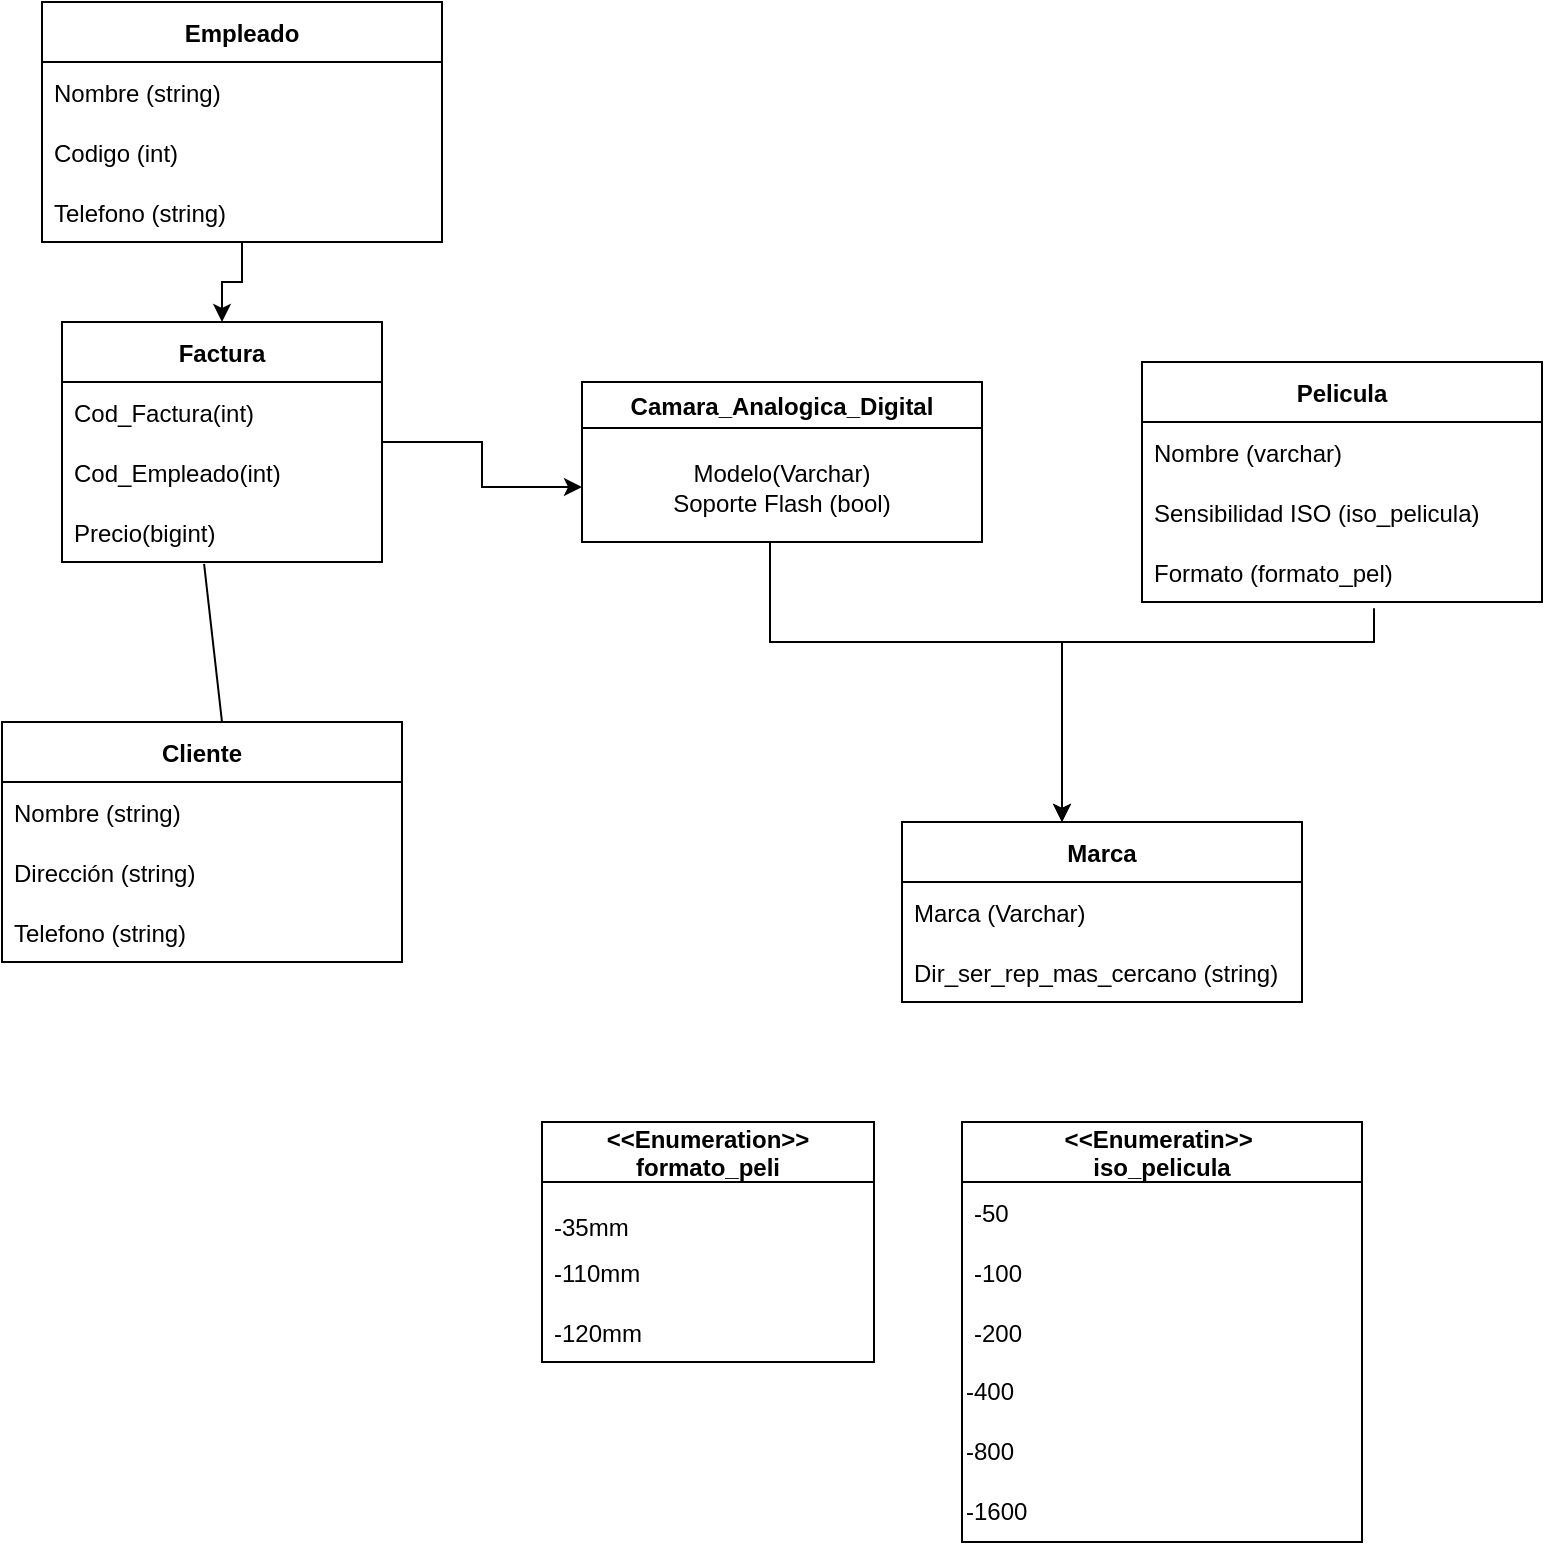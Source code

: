 <mxfile version="20.0.1" type="device" pages="10"><diagram id="volhqtVdaXvT4a_TsAx-" name="Diagrama de clases"><mxGraphModel dx="1422" dy="734" grid="1" gridSize="10" guides="1" tooltips="1" connect="1" arrows="1" fold="1" page="1" pageScale="1" pageWidth="1169" pageHeight="1654" math="0" shadow="0"><root><mxCell id="0"/><mxCell id="1" parent="0"/><mxCell id="cqpN1rrmisN5iZxPed8Y-2" value="Camara_Analogica_Digital" style="swimlane;startSize=23;" parent="1" vertex="1"><mxGeometry x="490" y="270" width="200" height="80" as="geometry"/></mxCell><mxCell id="cqpN1rrmisN5iZxPed8Y-3" value="Modelo(Varchar)&lt;br&gt;Soporte Flash (bool)" style="text;html=1;strokeColor=none;fillColor=none;align=center;verticalAlign=middle;whiteSpace=wrap;rounded=0;" parent="cqpN1rrmisN5iZxPed8Y-2" vertex="1"><mxGeometry y="25" width="200" height="55" as="geometry"/></mxCell><mxCell id="cqpN1rrmisN5iZxPed8Y-4" value="Cliente" style="swimlane;fontStyle=1;childLayout=stackLayout;horizontal=1;startSize=30;horizontalStack=0;resizeParent=1;resizeParentMax=0;resizeLast=0;collapsible=1;marginBottom=0;" parent="1" vertex="1"><mxGeometry x="200" y="440" width="200" height="120" as="geometry"/></mxCell><mxCell id="cqpN1rrmisN5iZxPed8Y-5" value="Nombre (string)" style="text;strokeColor=none;fillColor=none;align=left;verticalAlign=middle;spacingLeft=4;spacingRight=4;overflow=hidden;points=[[0,0.5],[1,0.5]];portConstraint=eastwest;rotatable=0;" parent="cqpN1rrmisN5iZxPed8Y-4" vertex="1"><mxGeometry y="30" width="200" height="30" as="geometry"/></mxCell><mxCell id="cqpN1rrmisN5iZxPed8Y-6" value="Dirección (string)" style="text;strokeColor=none;fillColor=none;align=left;verticalAlign=middle;spacingLeft=4;spacingRight=4;overflow=hidden;points=[[0,0.5],[1,0.5]];portConstraint=eastwest;rotatable=0;" parent="cqpN1rrmisN5iZxPed8Y-4" vertex="1"><mxGeometry y="60" width="200" height="30" as="geometry"/></mxCell><mxCell id="cqpN1rrmisN5iZxPed8Y-7" value="Telefono (string)" style="text;strokeColor=none;fillColor=none;align=left;verticalAlign=middle;spacingLeft=4;spacingRight=4;overflow=hidden;points=[[0,0.5],[1,0.5]];portConstraint=eastwest;rotatable=0;" parent="cqpN1rrmisN5iZxPed8Y-4" vertex="1"><mxGeometry y="90" width="200" height="30" as="geometry"/></mxCell><mxCell id="cqpN1rrmisN5iZxPed8Y-8" value="" style="endArrow=none;html=1;rounded=0;entryX=0.444;entryY=1.033;entryDx=0;entryDy=0;exitX=0.5;exitY=0;exitDx=0;exitDy=0;entryPerimeter=0;" parent="1" target="cqpN1rrmisN5iZxPed8Y-38" edge="1"><mxGeometry width="50" height="50" relative="1" as="geometry"><mxPoint x="310" y="440" as="sourcePoint"/><mxPoint x="310" y="320" as="targetPoint"/></mxGeometry></mxCell><mxCell id="cqpN1rrmisN5iZxPed8Y-9" style="edgeStyle=orthogonalEdgeStyle;rounded=0;orthogonalLoop=1;jettySize=auto;html=1;exitX=0.58;exitY=1.106;exitDx=0;exitDy=0;exitPerimeter=0;" parent="1" source="cqpN1rrmisN5iZxPed8Y-13" edge="1"><mxGeometry relative="1" as="geometry"><mxPoint x="730" y="490.0" as="targetPoint"/><mxPoint x="890" y="410" as="sourcePoint"/><Array as="points"><mxPoint x="886" y="400"/><mxPoint x="730" y="400"/></Array></mxGeometry></mxCell><mxCell id="cqpN1rrmisN5iZxPed8Y-10" value="Pelicula" style="swimlane;fontStyle=1;childLayout=stackLayout;horizontal=1;startSize=30;horizontalStack=0;resizeParent=1;resizeParentMax=0;resizeLast=0;collapsible=1;marginBottom=0;" parent="1" vertex="1"><mxGeometry x="770" y="260" width="200" height="120" as="geometry"/></mxCell><mxCell id="cqpN1rrmisN5iZxPed8Y-11" value="Nombre (varchar)" style="text;strokeColor=none;fillColor=none;align=left;verticalAlign=middle;spacingLeft=4;spacingRight=4;overflow=hidden;points=[[0,0.5],[1,0.5]];portConstraint=eastwest;rotatable=0;" parent="cqpN1rrmisN5iZxPed8Y-10" vertex="1"><mxGeometry y="30" width="200" height="30" as="geometry"/></mxCell><mxCell id="cqpN1rrmisN5iZxPed8Y-12" value="Sensibilidad ISO (iso_pelicula)" style="text;strokeColor=none;fillColor=none;align=left;verticalAlign=middle;spacingLeft=4;spacingRight=4;overflow=hidden;points=[[0,0.5],[1,0.5]];portConstraint=eastwest;rotatable=0;" parent="cqpN1rrmisN5iZxPed8Y-10" vertex="1"><mxGeometry y="60" width="200" height="30" as="geometry"/></mxCell><mxCell id="cqpN1rrmisN5iZxPed8Y-13" value="Formato (formato_pel)" style="text;strokeColor=none;fillColor=none;align=left;verticalAlign=middle;spacingLeft=4;spacingRight=4;overflow=hidden;points=[[0,0.5],[1,0.5]];portConstraint=eastwest;rotatable=0;" parent="cqpN1rrmisN5iZxPed8Y-10" vertex="1"><mxGeometry y="90" width="200" height="30" as="geometry"/></mxCell><mxCell id="cqpN1rrmisN5iZxPed8Y-14" style="edgeStyle=orthogonalEdgeStyle;rounded=0;orthogonalLoop=1;jettySize=auto;html=1;exitX=0.5;exitY=1;exitDx=0;exitDy=0;" parent="1" source="cqpN1rrmisN5iZxPed8Y-3" edge="1"><mxGeometry relative="1" as="geometry"><mxPoint x="730" y="490.0" as="targetPoint"/><Array as="points"><mxPoint x="584" y="400"/><mxPoint x="730" y="400"/></Array></mxGeometry></mxCell><mxCell id="cqpN1rrmisN5iZxPed8Y-15" value="Marca" style="swimlane;fontStyle=1;childLayout=stackLayout;horizontal=1;startSize=30;horizontalStack=0;resizeParent=1;resizeParentMax=0;resizeLast=0;collapsible=1;marginBottom=0;" parent="1" vertex="1"><mxGeometry x="650" y="490" width="200" height="90" as="geometry"/></mxCell><mxCell id="cqpN1rrmisN5iZxPed8Y-16" value="Marca (Varchar)" style="text;strokeColor=none;fillColor=none;align=left;verticalAlign=middle;spacingLeft=4;spacingRight=4;overflow=hidden;points=[[0,0.5],[1,0.5]];portConstraint=eastwest;rotatable=0;" parent="cqpN1rrmisN5iZxPed8Y-15" vertex="1"><mxGeometry y="30" width="200" height="30" as="geometry"/></mxCell><mxCell id="cqpN1rrmisN5iZxPed8Y-17" value="Dir_ser_rep_mas_cercano (string)" style="text;strokeColor=none;fillColor=none;align=left;verticalAlign=middle;spacingLeft=4;spacingRight=4;overflow=hidden;points=[[0,0.5],[1,0.5]];portConstraint=eastwest;rotatable=0;" parent="cqpN1rrmisN5iZxPed8Y-15" vertex="1"><mxGeometry y="60" width="200" height="30" as="geometry"/></mxCell><mxCell id="cqpN1rrmisN5iZxPed8Y-18" value="&lt;&lt;Enumeration&gt;&gt;&#10;formato_peli" style="swimlane;fontStyle=1;childLayout=stackLayout;horizontal=1;startSize=30;horizontalStack=0;resizeParent=1;resizeParentMax=0;resizeLast=0;collapsible=1;marginBottom=0;" parent="1" vertex="1"><mxGeometry x="470" y="640" width="166" height="120" as="geometry"/></mxCell><mxCell id="cqpN1rrmisN5iZxPed8Y-19" value="&#10;-35mm" style="text;strokeColor=none;fillColor=none;align=left;verticalAlign=middle;spacingLeft=4;spacingRight=4;overflow=hidden;points=[[0,0.5],[1,0.5]];portConstraint=eastwest;rotatable=0;" parent="cqpN1rrmisN5iZxPed8Y-18" vertex="1"><mxGeometry y="30" width="166" height="30" as="geometry"/></mxCell><mxCell id="cqpN1rrmisN5iZxPed8Y-20" value="-110mm" style="text;strokeColor=none;fillColor=none;align=left;verticalAlign=middle;spacingLeft=4;spacingRight=4;overflow=hidden;points=[[0,0.5],[1,0.5]];portConstraint=eastwest;rotatable=0;" parent="cqpN1rrmisN5iZxPed8Y-18" vertex="1"><mxGeometry y="60" width="166" height="30" as="geometry"/></mxCell><mxCell id="cqpN1rrmisN5iZxPed8Y-21" value="-120mm" style="text;strokeColor=none;fillColor=none;align=left;verticalAlign=middle;spacingLeft=4;spacingRight=4;overflow=hidden;points=[[0,0.5],[1,0.5]];portConstraint=eastwest;rotatable=0;" parent="cqpN1rrmisN5iZxPed8Y-18" vertex="1"><mxGeometry y="90" width="166" height="30" as="geometry"/></mxCell><mxCell id="cqpN1rrmisN5iZxPed8Y-27" value="&lt;&lt;Enumeratin&gt;&gt; &#10;iso_pelicula" style="swimlane;fontStyle=1;childLayout=stackLayout;horizontal=1;startSize=30;horizontalStack=0;resizeParent=1;resizeParentMax=0;resizeLast=0;collapsible=1;marginBottom=0;" parent="1" vertex="1"><mxGeometry x="680" y="640" width="200" height="210" as="geometry"/></mxCell><mxCell id="cqpN1rrmisN5iZxPed8Y-28" value="-50" style="text;strokeColor=none;fillColor=none;align=left;verticalAlign=middle;spacingLeft=4;spacingRight=4;overflow=hidden;points=[[0,0.5],[1,0.5]];portConstraint=eastwest;rotatable=0;" parent="cqpN1rrmisN5iZxPed8Y-27" vertex="1"><mxGeometry y="30" width="200" height="30" as="geometry"/></mxCell><mxCell id="cqpN1rrmisN5iZxPed8Y-29" value="-100" style="text;strokeColor=none;fillColor=none;align=left;verticalAlign=middle;spacingLeft=4;spacingRight=4;overflow=hidden;points=[[0,0.5],[1,0.5]];portConstraint=eastwest;rotatable=0;" parent="cqpN1rrmisN5iZxPed8Y-27" vertex="1"><mxGeometry y="60" width="200" height="30" as="geometry"/></mxCell><mxCell id="cqpN1rrmisN5iZxPed8Y-30" value="-200" style="text;strokeColor=none;fillColor=none;align=left;verticalAlign=middle;spacingLeft=4;spacingRight=4;overflow=hidden;points=[[0,0.5],[1,0.5]];portConstraint=eastwest;rotatable=0;" parent="cqpN1rrmisN5iZxPed8Y-27" vertex="1"><mxGeometry y="90" width="200" height="30" as="geometry"/></mxCell><mxCell id="cqpN1rrmisN5iZxPed8Y-31" value="-400" style="text;html=1;strokeColor=none;fillColor=none;align=left;verticalAlign=middle;whiteSpace=wrap;rounded=0;" parent="cqpN1rrmisN5iZxPed8Y-27" vertex="1"><mxGeometry y="120" width="200" height="30" as="geometry"/></mxCell><mxCell id="cqpN1rrmisN5iZxPed8Y-32" value="-800" style="text;html=1;strokeColor=none;fillColor=none;align=left;verticalAlign=middle;whiteSpace=wrap;rounded=0;" parent="cqpN1rrmisN5iZxPed8Y-27" vertex="1"><mxGeometry y="150" width="200" height="30" as="geometry"/></mxCell><mxCell id="cqpN1rrmisN5iZxPed8Y-33" value="-1600" style="text;html=1;strokeColor=none;fillColor=none;align=left;verticalAlign=middle;whiteSpace=wrap;rounded=0;" parent="cqpN1rrmisN5iZxPed8Y-27" vertex="1"><mxGeometry y="180" width="200" height="30" as="geometry"/></mxCell><mxCell id="cqpN1rrmisN5iZxPed8Y-34" style="edgeStyle=orthogonalEdgeStyle;rounded=0;orthogonalLoop=1;jettySize=auto;html=1;entryX=0;entryY=0.5;entryDx=0;entryDy=0;" parent="1" source="cqpN1rrmisN5iZxPed8Y-35" target="cqpN1rrmisN5iZxPed8Y-3" edge="1"><mxGeometry relative="1" as="geometry"/></mxCell><mxCell id="cqpN1rrmisN5iZxPed8Y-35" value="Factura" style="swimlane;fontStyle=1;childLayout=stackLayout;horizontal=1;startSize=30;horizontalStack=0;resizeParent=1;resizeParentMax=0;resizeLast=0;collapsible=1;marginBottom=0;align=center;" parent="1" vertex="1"><mxGeometry x="230" y="240" width="160" height="120" as="geometry"/></mxCell><mxCell id="cqpN1rrmisN5iZxPed8Y-36" value="Cod_Factura(int)" style="text;strokeColor=none;fillColor=none;align=left;verticalAlign=middle;spacingLeft=4;spacingRight=4;overflow=hidden;points=[[0,0.5],[1,0.5]];portConstraint=eastwest;rotatable=0;" parent="cqpN1rrmisN5iZxPed8Y-35" vertex="1"><mxGeometry y="30" width="160" height="30" as="geometry"/></mxCell><mxCell id="cqpN1rrmisN5iZxPed8Y-37" value="Cod_Empleado(int)" style="text;strokeColor=none;fillColor=none;align=left;verticalAlign=middle;spacingLeft=4;spacingRight=4;overflow=hidden;points=[[0,0.5],[1,0.5]];portConstraint=eastwest;rotatable=0;" parent="cqpN1rrmisN5iZxPed8Y-35" vertex="1"><mxGeometry y="60" width="160" height="30" as="geometry"/></mxCell><mxCell id="cqpN1rrmisN5iZxPed8Y-38" value="Precio(bigint)" style="text;strokeColor=none;fillColor=none;align=left;verticalAlign=middle;spacingLeft=4;spacingRight=4;overflow=hidden;points=[[0,0.5],[1,0.5]];portConstraint=eastwest;rotatable=0;" parent="cqpN1rrmisN5iZxPed8Y-35" vertex="1"><mxGeometry y="90" width="160" height="30" as="geometry"/></mxCell><mxCell id="cqpN1rrmisN5iZxPed8Y-39" style="edgeStyle=orthogonalEdgeStyle;rounded=0;orthogonalLoop=1;jettySize=auto;html=1;" parent="1" source="cqpN1rrmisN5iZxPed8Y-40" target="cqpN1rrmisN5iZxPed8Y-35" edge="1"><mxGeometry relative="1" as="geometry"/></mxCell><mxCell id="cqpN1rrmisN5iZxPed8Y-40" value="Empleado" style="swimlane;fontStyle=1;childLayout=stackLayout;horizontal=1;startSize=30;horizontalStack=0;resizeParent=1;resizeParentMax=0;resizeLast=0;collapsible=1;marginBottom=0;" parent="1" vertex="1"><mxGeometry x="220" y="80" width="200" height="120" as="geometry"/></mxCell><mxCell id="cqpN1rrmisN5iZxPed8Y-41" value="Nombre (string)" style="text;strokeColor=none;fillColor=none;align=left;verticalAlign=middle;spacingLeft=4;spacingRight=4;overflow=hidden;points=[[0,0.5],[1,0.5]];portConstraint=eastwest;rotatable=0;" parent="cqpN1rrmisN5iZxPed8Y-40" vertex="1"><mxGeometry y="30" width="200" height="30" as="geometry"/></mxCell><mxCell id="cqpN1rrmisN5iZxPed8Y-42" value="Codigo (int)" style="text;strokeColor=none;fillColor=none;align=left;verticalAlign=middle;spacingLeft=4;spacingRight=4;overflow=hidden;points=[[0,0.5],[1,0.5]];portConstraint=eastwest;rotatable=0;" parent="cqpN1rrmisN5iZxPed8Y-40" vertex="1"><mxGeometry y="60" width="200" height="30" as="geometry"/></mxCell><mxCell id="cqpN1rrmisN5iZxPed8Y-43" value="Telefono (string)" style="text;strokeColor=none;fillColor=none;align=left;verticalAlign=middle;spacingLeft=4;spacingRight=4;overflow=hidden;points=[[0,0.5],[1,0.5]];portConstraint=eastwest;rotatable=0;" parent="cqpN1rrmisN5iZxPed8Y-40" vertex="1"><mxGeometry y="90" width="200" height="30" as="geometry"/></mxCell></root></mxGraphModel></diagram><diagram id="06-SbAd9JvcCD0fXOBpZ" name="Diagrama Despliegue"><mxGraphModel dx="1422" dy="734" grid="1" gridSize="10" guides="1" tooltips="1" connect="1" arrows="1" fold="1" page="1" pageScale="1" pageWidth="1169" pageHeight="1654" math="0" shadow="0"><root><mxCell id="0"/><mxCell id="1" parent="0"/><mxCell id="9QgN9wkIiPA0SEOKTZyz-1" value="Tienda de Fotografia" style="verticalAlign=top;align=left;spacingTop=8;spacingLeft=2;spacingRight=12;shape=cube;size=10;direction=south;fontStyle=4;html=1;" vertex="1" parent="1"><mxGeometry x="200" y="360" width="280" height="200" as="geometry"/></mxCell><mxCell id="9QgN9wkIiPA0SEOKTZyz-2" value="Clientes" style="shape=module;align=left;spacingLeft=20;align=center;verticalAlign=top;" vertex="1" parent="1"><mxGeometry x="220" y="420" width="100" height="50" as="geometry"/></mxCell><mxCell id="9QgN9wkIiPA0SEOKTZyz-3" value="Camaras" style="shape=module;align=left;spacingLeft=20;align=center;verticalAlign=top;" vertex="1" parent="1"><mxGeometry x="360" y="420" width="100" height="50" as="geometry"/></mxCell><mxCell id="9QgN9wkIiPA0SEOKTZyz-4" value="Peliculas" style="shape=module;align=left;spacingLeft=20;align=center;verticalAlign=top;" vertex="1" parent="1"><mxGeometry x="290" y="490" width="100" height="50" as="geometry"/></mxCell><mxCell id="9QgN9wkIiPA0SEOKTZyz-5" value="Cliente" style="verticalAlign=top;align=left;spacingTop=8;spacingLeft=2;spacingRight=12;shape=cube;size=10;direction=south;fontStyle=4;html=1;" vertex="1" parent="1"><mxGeometry x="110" y="130" width="170" height="110" as="geometry"/></mxCell><mxCell id="9QgN9wkIiPA0SEOKTZyz-6" style="edgeStyle=orthogonalEdgeStyle;rounded=0;orthogonalLoop=1;jettySize=auto;html=1;entryX=0;entryY=0;entryDx=0;entryDy=135;entryPerimeter=0;" edge="1" parent="1" source="9QgN9wkIiPA0SEOKTZyz-8" target="9QgN9wkIiPA0SEOKTZyz-1"><mxGeometry relative="1" as="geometry"/></mxCell><mxCell id="9QgN9wkIiPA0SEOKTZyz-7" value="Conexion" style="edgeLabel;html=1;align=center;verticalAlign=middle;resizable=0;points=[];" vertex="1" connectable="0" parent="9QgN9wkIiPA0SEOKTZyz-6"><mxGeometry x="-0.276" relative="1" as="geometry"><mxPoint as="offset"/></mxGeometry></mxCell><mxCell id="9QgN9wkIiPA0SEOKTZyz-8" value="Vendedor" style="verticalAlign=top;align=left;spacingTop=8;spacingLeft=2;spacingRight=12;shape=cube;size=10;direction=south;fontStyle=4;html=1;" vertex="1" parent="1"><mxGeometry x="400" y="120" width="180" height="120" as="geometry"/></mxCell><mxCell id="9QgN9wkIiPA0SEOKTZyz-9" value="" style="endArrow=classic;html=1;rounded=0;exitX=0;exitY=0;exitDx=55;exitDy=0;exitPerimeter=0;entryX=0;entryY=0;entryDx=65;entryDy=180;entryPerimeter=0;" edge="1" parent="1" source="9QgN9wkIiPA0SEOKTZyz-5" target="9QgN9wkIiPA0SEOKTZyz-8"><mxGeometry relative="1" as="geometry"><mxPoint x="260" y="180" as="sourcePoint"/><mxPoint x="360" y="180" as="targetPoint"/></mxGeometry></mxCell><mxCell id="9QgN9wkIiPA0SEOKTZyz-10" value="Conexion" style="edgeLabel;resizable=0;html=1;align=center;verticalAlign=middle;" connectable="0" vertex="1" parent="9QgN9wkIiPA0SEOKTZyz-9"><mxGeometry relative="1" as="geometry"/></mxCell></root></mxGraphModel></diagram><diagram id="fk77oCCBtVWdVdRy3uah" name="Diagrama Objetos"><mxGraphModel dx="1422" dy="734" grid="1" gridSize="10" guides="1" tooltips="1" connect="1" arrows="1" fold="1" page="1" pageScale="1" pageWidth="1169" pageHeight="1654" math="0" shadow="0"><root><mxCell id="0"/><mxCell id="1" parent="0"/><mxCell id="N7yO6s7Hym7kz0Rl9i95-1" value="&lt;p style=&quot;margin:0px;margin-top:4px;text-align:center;&quot;&gt;&lt;br&gt;&lt;b&gt;Sofia: Cliente&lt;/b&gt;&lt;/p&gt;" style="verticalAlign=top;align=left;overflow=fill;fontSize=12;fontFamily=Helvetica;html=1;strokeWidth=1;" vertex="1" parent="1"><mxGeometry x="120" y="240" width="160" height="80" as="geometry"/></mxCell><mxCell id="N7yO6s7Hym7kz0Rl9i95-2" value="&lt;p style=&quot;margin:0px;margin-top:4px;text-align:center;&quot;&gt;&lt;br&gt;&lt;b&gt;Luis: Vendedor&lt;/b&gt;&lt;/p&gt;" style="verticalAlign=top;align=left;overflow=fill;fontSize=12;fontFamily=Helvetica;html=1;strokeWidth=1;" vertex="1" parent="1"><mxGeometry x="360" y="240" width="160" height="80" as="geometry"/></mxCell><mxCell id="N7yO6s7Hym7kz0Rl9i95-3" value="&lt;p style=&quot;margin:0px;margin-top:4px;text-align:center;&quot;&gt;&lt;br&gt;&lt;b&gt;Interfaz: Software&lt;/b&gt;&lt;/p&gt;" style="verticalAlign=top;align=left;overflow=fill;fontSize=12;fontFamily=Helvetica;html=1;strokeWidth=1;" vertex="1" parent="1"><mxGeometry x="600" y="240" width="160" height="80" as="geometry"/></mxCell><mxCell id="N7yO6s7Hym7kz0Rl9i95-4" value="Acude&amp;gt;" style="html=1;verticalAlign=bottom;endArrow=block;rounded=0;exitX=1;exitY=0.5;exitDx=0;exitDy=0;entryX=0;entryY=0.5;entryDx=0;entryDy=0;" edge="1" parent="1" source="N7yO6s7Hym7kz0Rl9i95-1" target="N7yO6s7Hym7kz0Rl9i95-2"><mxGeometry width="80" relative="1" as="geometry"><mxPoint x="290" y="280" as="sourcePoint"/><mxPoint x="350" y="280" as="targetPoint"/></mxGeometry></mxCell><mxCell id="N7yO6s7Hym7kz0Rl9i95-5" value="Digita" style="html=1;verticalAlign=bottom;endArrow=block;rounded=0;exitX=1;exitY=0.5;exitDx=0;exitDy=0;entryX=0;entryY=0.5;entryDx=0;entryDy=0;" edge="1" parent="1" source="N7yO6s7Hym7kz0Rl9i95-2" target="N7yO6s7Hym7kz0Rl9i95-3"><mxGeometry width="80" relative="1" as="geometry"><mxPoint x="530" y="280" as="sourcePoint"/><mxPoint x="580" y="280" as="targetPoint"/></mxGeometry></mxCell><mxCell id="N7yO6s7Hym7kz0Rl9i95-6" value="&lt;p style=&quot;margin:0px;margin-top:4px;text-align:center;&quot;&gt;Camara:Equipo&lt;/p&gt;" style="verticalAlign=top;align=left;overflow=fill;fontSize=12;fontFamily=Helvetica;html=1;strokeWidth=1;" vertex="1" parent="1"><mxGeometry x="480" y="400" width="160" height="80" as="geometry"/></mxCell><mxCell id="N7yO6s7Hym7kz0Rl9i95-7" value="&lt;p style=&quot;margin:0px;margin-top:4px;text-align:center;&quot;&gt;Peliculas:Equipo&lt;/p&gt;" style="verticalAlign=top;align=left;overflow=fill;fontSize=12;fontFamily=Helvetica;html=1;strokeWidth=1;" vertex="1" parent="1"><mxGeometry x="720" y="400" width="160" height="80" as="geometry"/></mxCell><mxCell id="N7yO6s7Hym7kz0Rl9i95-8" value="Verifica" style="html=1;verticalAlign=bottom;endArrow=block;rounded=0;entryX=0.5;entryY=0;entryDx=0;entryDy=0;exitX=0.5;exitY=1;exitDx=0;exitDy=0;" edge="1" parent="1" source="N7yO6s7Hym7kz0Rl9i95-3" target="N7yO6s7Hym7kz0Rl9i95-6"><mxGeometry width="80" relative="1" as="geometry"><mxPoint x="510" y="340" as="sourcePoint"/><mxPoint x="590" y="340" as="targetPoint"/><Array as="points"><mxPoint x="680" y="360"/><mxPoint x="560" y="360"/></Array></mxGeometry></mxCell><mxCell id="N7yO6s7Hym7kz0Rl9i95-9" value="Verifica" style="html=1;verticalAlign=bottom;endArrow=block;rounded=0;exitX=0.5;exitY=1;exitDx=0;exitDy=0;entryX=0.5;entryY=0;entryDx=0;entryDy=0;" edge="1" parent="1" source="N7yO6s7Hym7kz0Rl9i95-3" target="N7yO6s7Hym7kz0Rl9i95-7"><mxGeometry width="80" relative="1" as="geometry"><mxPoint x="790" y="380" as="sourcePoint"/><mxPoint x="870" y="380" as="targetPoint"/><Array as="points"><mxPoint x="680" y="360"/><mxPoint x="800" y="360"/></Array></mxGeometry></mxCell></root></mxGraphModel></diagram><diagram id="wZSuXoqofXUQwhrJOovN" name="Diagrama Componentes"><mxGraphModel dx="1422" dy="734" grid="1" gridSize="10" guides="1" tooltips="1" connect="1" arrows="1" fold="1" page="1" pageScale="1" pageWidth="1169" pageHeight="1654" math="0" shadow="0"><root><mxCell id="0"/><mxCell id="1" parent="0"/><mxCell id="T90NB-cOjMg0X-vKZ7PI-1" value="&lt;p style=&quot;margin:0px;margin-top:4px;text-align:center;&quot;&gt;&lt;br&gt;&lt;b&gt;Sofia: Cliente&lt;/b&gt;&lt;/p&gt;" style="verticalAlign=top;align=left;overflow=fill;fontSize=12;fontFamily=Helvetica;html=1;strokeWidth=1;" vertex="1" parent="1"><mxGeometry x="80" y="320" width="160" height="80" as="geometry"/></mxCell><mxCell id="T90NB-cOjMg0X-vKZ7PI-2" value="" style="rounded=0;orthogonalLoop=1;jettySize=auto;html=1;endArrow=none;endFill=0;sketch=0;sourcePerimeterSpacing=0;targetPerimeterSpacing=0;" edge="1" parent="1" target="T90NB-cOjMg0X-vKZ7PI-4"><mxGeometry relative="1" as="geometry"><mxPoint x="240" y="360" as="sourcePoint"/></mxGeometry></mxCell><mxCell id="T90NB-cOjMg0X-vKZ7PI-3" value="" style="rounded=0;orthogonalLoop=1;jettySize=auto;html=1;endArrow=halfCircle;endFill=0;entryX=0.5;entryY=0.5;endSize=6;strokeWidth=1;sketch=0;" edge="1" parent="1" target="T90NB-cOjMg0X-vKZ7PI-4"><mxGeometry relative="1" as="geometry"><mxPoint x="280" y="360" as="sourcePoint"/></mxGeometry></mxCell><mxCell id="T90NB-cOjMg0X-vKZ7PI-4" value="" style="ellipse;whiteSpace=wrap;html=1;align=center;aspect=fixed;resizable=0;points=[];outlineConnect=0;sketch=0;" vertex="1" parent="1"><mxGeometry x="255" y="355" width="10" height="10" as="geometry"/></mxCell><mxCell id="T90NB-cOjMg0X-vKZ7PI-5" value="«Interface»&lt;br&gt;&lt;b&gt;Ordenar&lt;/b&gt;" style="html=1;dropTarget=0;strokeWidth=1;" vertex="1" parent="1"><mxGeometry x="280" y="320" width="160" height="80" as="geometry"/></mxCell><mxCell id="T90NB-cOjMg0X-vKZ7PI-6" value="" style="shape=module;jettyWidth=8;jettyHeight=4;strokeWidth=1;" vertex="1" parent="T90NB-cOjMg0X-vKZ7PI-5"><mxGeometry x="1" width="20" height="20" relative="1" as="geometry"><mxPoint x="-30" y="10" as="offset"/></mxGeometry></mxCell><mxCell id="T90NB-cOjMg0X-vKZ7PI-7" value="" style="endArrow=block;dashed=1;endFill=0;endSize=12;html=1;rounded=0;entryX=1;entryY=0.5;entryDx=0;entryDy=0;" edge="1" parent="1" target="T90NB-cOjMg0X-vKZ7PI-5"><mxGeometry width="160" relative="1" as="geometry"><mxPoint x="520" y="360" as="sourcePoint"/><mxPoint x="440" y="560" as="targetPoint"/></mxGeometry></mxCell><mxCell id="T90NB-cOjMg0X-vKZ7PI-8" value="&lt;span style=&quot;background-color: initial; text-align: left;&quot;&gt;«Component»&lt;br&gt;&lt;/span&gt;&lt;span style=&quot;background-color: initial; text-align: left;&quot;&gt;&lt;b&gt;Venta&lt;/b&gt;&lt;br&gt;&lt;/span&gt;" style="html=1;dropTarget=0;strokeWidth=1;align=center;" vertex="1" parent="1"><mxGeometry x="520" y="320" width="440" height="80" as="geometry"/></mxCell><mxCell id="T90NB-cOjMg0X-vKZ7PI-9" value="" style="shape=module;jettyWidth=8;jettyHeight=4;strokeWidth=1;" vertex="1" parent="T90NB-cOjMg0X-vKZ7PI-8"><mxGeometry x="1" width="20" height="20" relative="1" as="geometry"><mxPoint x="-27" y="7" as="offset"/></mxGeometry></mxCell><mxCell id="T90NB-cOjMg0X-vKZ7PI-10" value="" style="swimlane;startSize=0;" vertex="1" parent="1"><mxGeometry x="520" y="400" width="440" height="280" as="geometry"/></mxCell><mxCell id="T90NB-cOjMg0X-vKZ7PI-11" value="&lt;p style=&quot;margin:0px;margin-top:4px;text-align:center;&quot;&gt;&lt;br&gt;&lt;b&gt;Luis: Vendedor&lt;/b&gt;&lt;/p&gt;" style="verticalAlign=top;align=left;overflow=fill;fontSize=12;fontFamily=Helvetica;html=1;strokeWidth=1;" vertex="1" parent="T90NB-cOjMg0X-vKZ7PI-10"><mxGeometry x="40" y="40" width="160" height="80" as="geometry"/></mxCell><mxCell id="T90NB-cOjMg0X-vKZ7PI-12" value="&lt;p style=&quot;margin:0px;margin-top:4px;text-align:center;&quot;&gt;Peliculas:Equipo&lt;/p&gt;" style="verticalAlign=top;align=left;overflow=fill;fontSize=12;fontFamily=Helvetica;html=1;strokeWidth=1;" vertex="1" parent="T90NB-cOjMg0X-vKZ7PI-10"><mxGeometry x="240" y="40" width="160" height="80" as="geometry"/></mxCell><mxCell id="T90NB-cOjMg0X-vKZ7PI-13" value="&lt;p style=&quot;margin:0px;margin-top:4px;text-align:center;&quot;&gt;Camara:Equipo&lt;/p&gt;" style="verticalAlign=top;align=left;overflow=fill;fontSize=12;fontFamily=Helvetica;html=1;strokeWidth=1;" vertex="1" parent="T90NB-cOjMg0X-vKZ7PI-10"><mxGeometry x="40" y="160" width="160" height="80" as="geometry"/></mxCell></root></mxGraphModel></diagram><diagram id="q0R3azyoODY9T1XDVyRv" name="Diagrama Paquetes"><mxGraphModel dx="1422" dy="734" grid="1" gridSize="10" guides="1" tooltips="1" connect="1" arrows="1" fold="1" page="1" pageScale="1" pageWidth="1169" pageHeight="1654" math="0" shadow="0"><root><mxCell id="0"/><mxCell id="1" parent="0"/><mxCell id="A621d_K96sTzpavKl99K-1" value="Cliente&lt;span style=&quot;color: rgba(0, 0, 0, 0); font-family: monospace; font-size: 0px; font-weight: 400; text-align: start;&quot;&gt;%3CmxGraphModel%3E%3Croot%3E%3CmxCell%20id%3D%220%22%2F%3E%3CmxCell%20id%3D%221%22%20parent%3D%220%22%2F%3E%3CmxCell%20id%3D%222%22%20value%3D%22Acces%22%20style%3D%22endArrow%3Dopen%3BendSize%3D12%3Bdashed%3D1%3Bhtml%3D1%3Brounded%3D0%3BexitX%3D1%3BexitY%3D0.5%3BexitDx%3D0%3BexitDy%3D0%3BexitPerimeter%3D0%3BentryX%3D0%3BentryY%3D0.17%3BentryDx%3D0%3BentryDy%3D0%3BentryPerimeter%3D0%3B%22%20edge%3D%221%22%20parent%3D%221%22%3E%3CmxGeometry%20x%3D%220.077%22%20width%3D%22160%22%20relative%3D%221%22%20as%3D%22geometry%22%3E%3CmxPoint%20x%3D%22240%22%20y%3D%22200%22%20as%3D%22sourcePoint%22%2F%3E%3CmxPoint%20x%3D%22360%22%20y%3D%22200.1%22%20as%3D%22targetPoint%22%2F%3E%3CmxPoint%20as%3D%22offset%22%2F%3E%3C%2FmxGeometry%3E%3C%2FmxCell%3E%3C%2Froot%3E%3C%2FmxGraphModel%3E&lt;/span&gt;" style="shape=folder;fontStyle=1;spacingTop=10;tabWidth=40;tabHeight=14;tabPosition=left;html=1;strokeWidth=1;" vertex="1" parent="1"><mxGeometry x="120" y="120" width="80" height="80" as="geometry"/></mxCell><mxCell id="A621d_K96sTzpavKl99K-2" value="Acces" style="endArrow=open;endSize=12;dashed=1;html=1;rounded=0;entryX=0.002;entryY=0.151;entryDx=0;entryDy=0;entryPerimeter=0;" edge="1" parent="1" target="A621d_K96sTzpavKl99K-3"><mxGeometry x="0.077" width="160" relative="1" as="geometry"><mxPoint x="200" y="160" as="sourcePoint"/><mxPoint x="330" y="160" as="targetPoint"/><mxPoint as="offset"/></mxGeometry></mxCell><mxCell id="A621d_K96sTzpavKl99K-3" value="" style="shape=folder;fontStyle=1;spacingTop=10;tabWidth=40;tabHeight=14;tabPosition=left;html=1;strokeWidth=1;" vertex="1" parent="1"><mxGeometry x="320" y="80" width="440" height="530" as="geometry"/></mxCell><mxCell id="A621d_K96sTzpavKl99K-4" value="Tienda" style="text;html=1;align=center;verticalAlign=middle;resizable=0;points=[];autosize=1;strokeColor=none;fillColor=none;" vertex="1" parent="1"><mxGeometry x="515" y="100" width="50" height="20" as="geometry"/></mxCell><mxCell id="A621d_K96sTzpavKl99K-5" style="edgeStyle=orthogonalEdgeStyle;rounded=0;orthogonalLoop=1;jettySize=auto;html=1;entryX=0.5;entryY=0;entryDx=0;entryDy=0;" edge="1" parent="1" source="A621d_K96sTzpavKl99K-6" target="A621d_K96sTzpavKl99K-8"><mxGeometry relative="1" as="geometry"><Array as="points"><mxPoint x="425" y="260"/><mxPoint x="425" y="260"/></Array></mxGeometry></mxCell><mxCell id="A621d_K96sTzpavKl99K-6" value="&lt;p style=&quot;margin:0px;margin-top:4px;text-align:center;&quot;&gt;&lt;b&gt;Vendedor&lt;/b&gt;&lt;/p&gt;&lt;hr size=&quot;1&quot;&gt;&lt;p style=&quot;margin:0px;margin-left:4px;&quot;&gt;- Nombre: String&lt;br&gt;- Edad: Int&lt;/p&gt;&lt;hr size=&quot;1&quot;&gt;&lt;p style=&quot;margin:0px;margin-left:4px;&quot;&gt;+ Atender()&lt;/p&gt;&lt;p style=&quot;margin:0px;margin-left:4px;&quot;&gt;+Buscar Productor&lt;/p&gt;" style="verticalAlign=top;align=left;overflow=fill;fontSize=12;fontFamily=Helvetica;html=1;strokeWidth=1;" vertex="1" parent="1"><mxGeometry x="350" y="140" width="190" height="110" as="geometry"/></mxCell><mxCell id="A621d_K96sTzpavKl99K-7" style="edgeStyle=orthogonalEdgeStyle;rounded=0;orthogonalLoop=1;jettySize=auto;html=1;" edge="1" parent="1" source="A621d_K96sTzpavKl99K-8" target="A621d_K96sTzpavKl99K-12"><mxGeometry relative="1" as="geometry"/></mxCell><mxCell id="A621d_K96sTzpavKl99K-8" value="&lt;p style=&quot;margin:0px;margin-top:4px;text-align:center;&quot;&gt;&lt;b&gt;Camara&lt;/b&gt;&lt;/p&gt;&lt;hr size=&quot;1&quot;&gt;&lt;p style=&quot;margin:0px;margin-left:4px;&quot;&gt;- Nombre: String&lt;br&gt;- Edicion: String&lt;/p&gt;&lt;p style=&quot;margin:0px;margin-left:4px;&quot;&gt;-Precio: Int&lt;/p&gt;" style="verticalAlign=top;align=left;overflow=fill;fontSize=12;fontFamily=Helvetica;html=1;strokeWidth=1;" vertex="1" parent="1"><mxGeometry x="350" y="270" width="150" height="80" as="geometry"/></mxCell><mxCell id="A621d_K96sTzpavKl99K-9" style="edgeStyle=orthogonalEdgeStyle;rounded=0;orthogonalLoop=1;jettySize=auto;html=1;entryX=0;entryY=0.5;entryDx=0;entryDy=0;" edge="1" parent="1" source="A621d_K96sTzpavKl99K-10" target="A621d_K96sTzpavKl99K-11"><mxGeometry relative="1" as="geometry"/></mxCell><mxCell id="A621d_K96sTzpavKl99K-10" value="&lt;p style=&quot;margin:0px;margin-top:4px;text-align:center;&quot;&gt;&lt;b&gt;Peliculas&lt;/b&gt;&lt;/p&gt;&lt;hr size=&quot;1&quot;&gt;&lt;p style=&quot;margin:0px;margin-left:4px;&quot;&gt;- Nombre: String&lt;br&gt;- Precio Int&lt;/p&gt;" style="verticalAlign=top;align=left;overflow=fill;fontSize=12;fontFamily=Helvetica;html=1;strokeWidth=1;" vertex="1" parent="1"><mxGeometry x="350" y="370" width="150" height="70" as="geometry"/></mxCell><mxCell id="A621d_K96sTzpavKl99K-11" value="&lt;p style=&quot;margin:0px;margin-top:4px;text-align:center;&quot;&gt;&lt;b&gt;Num-Peliculas&lt;/b&gt;&lt;/p&gt;&lt;hr size=&quot;1&quot;&gt;&lt;p style=&quot;margin:0px;margin-left:4px;&quot;&gt;- Nombre: String&lt;br&gt;- Num: Int&lt;/p&gt;&lt;p style=&quot;margin:0px;margin-left:4px;&quot;&gt;&lt;br&gt;&lt;/p&gt;" style="verticalAlign=top;align=left;overflow=fill;fontSize=12;fontFamily=Helvetica;html=1;strokeWidth=1;" vertex="1" parent="1"><mxGeometry x="600" y="370" width="120" height="70" as="geometry"/></mxCell><mxCell id="A621d_K96sTzpavKl99K-12" value="&lt;p style=&quot;margin:0px;margin-top:4px;text-align:center;&quot;&gt;&lt;b&gt;Edicion-Camara&lt;/b&gt;&lt;/p&gt;&lt;hr size=&quot;1&quot;&gt;&lt;p style=&quot;margin:0px;margin-left:4px;&quot;&gt;- Nombre: String&lt;br&gt;- Num: Int&lt;/p&gt;&lt;p style=&quot;margin:0px;margin-left:4px;&quot;&gt;&lt;br&gt;&lt;/p&gt;" style="verticalAlign=top;align=left;overflow=fill;fontSize=12;fontFamily=Helvetica;html=1;strokeWidth=1;" vertex="1" parent="1"><mxGeometry x="600" y="270" width="120" height="80" as="geometry"/></mxCell><mxCell id="A621d_K96sTzpavKl99K-13" value="" style="shape=folder;fontStyle=1;spacingTop=10;tabWidth=40;tabHeight=14;tabPosition=left;html=1;strokeWidth=1;" vertex="1" parent="1"><mxGeometry x="320" y="640" width="440" height="200" as="geometry"/></mxCell><mxCell id="A621d_K96sTzpavKl99K-14" value="Compra" style="text;html=1;strokeColor=none;fillColor=none;align=center;verticalAlign=middle;whiteSpace=wrap;rounded=0;" vertex="1" parent="1"><mxGeometry x="510" y="660" width="60" height="30" as="geometry"/></mxCell><mxCell id="A621d_K96sTzpavKl99K-15" value="Factura" style="swimlane;fontStyle=1;childLayout=stackLayout;horizontal=1;startSize=30;horizontalStack=0;resizeParent=1;resizeParentMax=0;resizeLast=0;collapsible=1;marginBottom=0;" vertex="1" parent="1"><mxGeometry x="470" y="720" width="140" height="90" as="geometry"/></mxCell><mxCell id="A621d_K96sTzpavKl99K-16" value="Precio()" style="text;strokeColor=none;fillColor=none;align=left;verticalAlign=middle;spacingLeft=4;spacingRight=4;overflow=hidden;points=[[0,0.5],[1,0.5]];portConstraint=eastwest;rotatable=0;" vertex="1" parent="A621d_K96sTzpavKl99K-15"><mxGeometry y="30" width="140" height="30" as="geometry"/></mxCell><mxCell id="A621d_K96sTzpavKl99K-17" value="Numero()" style="text;strokeColor=none;fillColor=none;align=left;verticalAlign=middle;spacingLeft=4;spacingRight=4;overflow=hidden;points=[[0,0.5],[1,0.5]];portConstraint=eastwest;rotatable=0;" vertex="1" parent="A621d_K96sTzpavKl99K-15"><mxGeometry y="60" width="140" height="30" as="geometry"/></mxCell><mxCell id="A621d_K96sTzpavKl99K-18" value="merge" style="html=1;verticalAlign=bottom;endArrow=open;dashed=1;endSize=8;rounded=0;exitX=0.5;exitY=1;exitDx=0;exitDy=0;exitPerimeter=0;entryX=0.5;entryY=0;entryDx=0;entryDy=0;" edge="1" parent="1" source="A621d_K96sTzpavKl99K-3" target="A621d_K96sTzpavKl99K-14"><mxGeometry relative="1" as="geometry"><mxPoint x="599.8" y="638.94" as="sourcePoint"/><mxPoint x="360" y="694" as="targetPoint"/></mxGeometry></mxCell></root></mxGraphModel></diagram><diagram id="RDbm02EjGJu0CxVE_DJj" name="Diagrama Actividades"><mxGraphModel dx="1422" dy="734" grid="1" gridSize="10" guides="1" tooltips="1" connect="1" arrows="1" fold="1" page="1" pageScale="1" pageWidth="1169" pageHeight="1654" math="0" shadow="0"><root><mxCell id="0"/><mxCell id="1" parent="0"/><mxCell id="LI8-HSNHSqUwkg3-ZdMx-1" value="" style="ellipse;html=1;shape=startState;fillColor=#000000;strokeColor=#ff0000;" vertex="1" parent="1"><mxGeometry x="560" y="40" width="80" height="80" as="geometry"/></mxCell><mxCell id="LI8-HSNHSqUwkg3-ZdMx-2" style="edgeStyle=orthogonalEdgeStyle;rounded=0;orthogonalLoop=1;jettySize=auto;html=1;entryX=0.5;entryY=0;entryDx=0;entryDy=0;" edge="1" parent="1" target="LI8-HSNHSqUwkg3-ZdMx-3"><mxGeometry relative="1" as="geometry"><mxPoint x="600" y="120" as="sourcePoint"/></mxGeometry></mxCell><mxCell id="LI8-HSNHSqUwkg3-ZdMx-3" value="Cliente" style="html=1;" vertex="1" parent="1"><mxGeometry x="560" y="160" width="80" height="80" as="geometry"/></mxCell><mxCell id="LI8-HSNHSqUwkg3-ZdMx-4" style="edgeStyle=orthogonalEdgeStyle;rounded=0;orthogonalLoop=1;jettySize=auto;html=1;entryX=0.5;entryY=0;entryDx=0;entryDy=0;" edge="1" parent="1" source="LI8-HSNHSqUwkg3-ZdMx-5" target="LI8-HSNHSqUwkg3-ZdMx-7"><mxGeometry relative="1" as="geometry"/></mxCell><mxCell id="LI8-HSNHSqUwkg3-ZdMx-5" value="Cliente" style="html=1;" vertex="1" parent="1"><mxGeometry x="560" y="160" width="80" height="80" as="geometry"/></mxCell><mxCell id="LI8-HSNHSqUwkg3-ZdMx-6" style="edgeStyle=orthogonalEdgeStyle;rounded=0;orthogonalLoop=1;jettySize=auto;html=1;" edge="1" parent="1" source="LI8-HSNHSqUwkg3-ZdMx-7"><mxGeometry relative="1" as="geometry"><mxPoint x="600" y="400" as="targetPoint"/></mxGeometry></mxCell><mxCell id="LI8-HSNHSqUwkg3-ZdMx-7" value="Describe lo&lt;br&gt;deseado" style="html=1;" vertex="1" parent="1"><mxGeometry x="560" y="280" width="80" height="80" as="geometry"/></mxCell><mxCell id="LI8-HSNHSqUwkg3-ZdMx-33" style="edgeStyle=orthogonalEdgeStyle;rounded=0;orthogonalLoop=1;jettySize=auto;html=1;" edge="1" parent="1" source="LI8-HSNHSqUwkg3-ZdMx-16" target="LI8-HSNHSqUwkg3-ZdMx-22"><mxGeometry relative="1" as="geometry"/></mxCell><mxCell id="LI8-HSNHSqUwkg3-ZdMx-16" value="Calcula Precio" style="html=1;" vertex="1" parent="1"><mxGeometry x="560" y="720" width="80" height="80" as="geometry"/></mxCell><mxCell id="LI8-HSNHSqUwkg3-ZdMx-17" style="edgeStyle=orthogonalEdgeStyle;rounded=0;orthogonalLoop=1;jettySize=auto;html=1;entryX=0.5;entryY=0;entryDx=0;entryDy=0;" edge="1" parent="1" target="LI8-HSNHSqUwkg3-ZdMx-16"><mxGeometry relative="1" as="geometry"><mxPoint x="600" y="680" as="sourcePoint"/></mxGeometry></mxCell><mxCell id="LI8-HSNHSqUwkg3-ZdMx-20" value="Se toma el&amp;nbsp;&lt;br&gt;pedido y&amp;nbsp;&lt;br&gt;se buscan los&lt;br&gt;productos" style="html=1;" vertex="1" parent="1"><mxGeometry x="560" y="600" width="80" height="80" as="geometry"/></mxCell><mxCell id="LI8-HSNHSqUwkg3-ZdMx-21" style="edgeStyle=orthogonalEdgeStyle;rounded=0;orthogonalLoop=1;jettySize=auto;html=1;" edge="1" parent="1" source="LI8-HSNHSqUwkg3-ZdMx-22" target="LI8-HSNHSqUwkg3-ZdMx-24"><mxGeometry relative="1" as="geometry"/></mxCell><mxCell id="LI8-HSNHSqUwkg3-ZdMx-22" value="Cobra" style="html=1;" vertex="1" parent="1"><mxGeometry x="560" y="840" width="80" height="80" as="geometry"/></mxCell><mxCell id="LI8-HSNHSqUwkg3-ZdMx-23" style="edgeStyle=orthogonalEdgeStyle;rounded=0;orthogonalLoop=1;jettySize=auto;html=1;entryX=0.5;entryY=0;entryDx=0;entryDy=0;" edge="1" parent="1" source="LI8-HSNHSqUwkg3-ZdMx-24" target="LI8-HSNHSqUwkg3-ZdMx-25"><mxGeometry relative="1" as="geometry"/></mxCell><mxCell id="LI8-HSNHSqUwkg3-ZdMx-24" value="Procede a&amp;nbsp;&lt;br&gt;pagar" style="html=1;" vertex="1" parent="1"><mxGeometry x="560" y="960" width="80" height="80" as="geometry"/></mxCell><mxCell id="LI8-HSNHSqUwkg3-ZdMx-25" value="Se entrega&amp;nbsp;&lt;br&gt;producto&amp;nbsp;" style="html=1;" vertex="1" parent="1"><mxGeometry x="560" y="1080" width="80" height="80" as="geometry"/></mxCell><mxCell id="LI8-HSNHSqUwkg3-ZdMx-26" value="" style="ellipse;html=1;shape=endState;fillColor=#000000;strokeColor=#ff0000;" vertex="1" parent="1"><mxGeometry x="560" y="1280" width="80" height="80" as="geometry"/></mxCell><mxCell id="LI8-HSNHSqUwkg3-ZdMx-27" value="" style="line;strokeWidth=4;fillColor=none;align=left;verticalAlign=middle;spacingTop=-1;spacingLeft=3;spacingRight=3;rotatable=0;labelPosition=right;points=[];portConstraint=eastwest;" vertex="1" parent="1"><mxGeometry x="520" y="420" width="160" height="8" as="geometry"/></mxCell><mxCell id="LI8-HSNHSqUwkg3-ZdMx-28" value="" style="endArrow=classic;html=1;rounded=0;exitX=0.5;exitY=0.875;exitDx=0;exitDy=0;exitPerimeter=0;entryX=0.5;entryY=0;entryDx=0;entryDy=0;startArrow=none;" edge="1" parent="1" source="LI8-HSNHSqUwkg3-ZdMx-14"><mxGeometry width="50" height="50" relative="1" as="geometry"><mxPoint x="580" y="620" as="sourcePoint"/><mxPoint x="600" y="600" as="targetPoint"/></mxGeometry></mxCell><mxCell id="LI8-HSNHSqUwkg3-ZdMx-29" value="" style="line;strokeWidth=4;fillColor=none;align=left;verticalAlign=middle;spacingTop=-1;spacingLeft=3;spacingRight=3;rotatable=0;labelPosition=right;points=[];portConstraint=eastwest;" vertex="1" parent="1"><mxGeometry x="520" y="1220" width="160" height="8" as="geometry"/></mxCell><mxCell id="LI8-HSNHSqUwkg3-ZdMx-30" value="" style="endArrow=classic;html=1;rounded=0;exitX=0.5;exitY=1;exitDx=0;exitDy=0;entryX=0.5;entryY=0.75;entryDx=0;entryDy=0;entryPerimeter=0;" edge="1" parent="1" source="LI8-HSNHSqUwkg3-ZdMx-25" target="LI8-HSNHSqUwkg3-ZdMx-29"><mxGeometry width="50" height="50" relative="1" as="geometry"><mxPoint x="270" y="1280" as="sourcePoint"/><mxPoint x="610" y="1300" as="targetPoint"/></mxGeometry></mxCell><mxCell id="LI8-HSNHSqUwkg3-ZdMx-31" value="" style="endArrow=classic;html=1;rounded=0;entryX=0.5;entryY=0;entryDx=0;entryDy=0;" edge="1" parent="1" source="LI8-HSNHSqUwkg3-ZdMx-29" target="LI8-HSNHSqUwkg3-ZdMx-26"><mxGeometry width="50" height="50" relative="1" as="geometry"><mxPoint x="540" y="1390" as="sourcePoint"/><mxPoint x="590" y="1340" as="targetPoint"/></mxGeometry></mxCell><mxCell id="LI8-HSNHSqUwkg3-ZdMx-14" value="Vendedor busca" style="html=1;" vertex="1" parent="1"><mxGeometry x="560" y="480" width="80" height="80" as="geometry"/></mxCell><mxCell id="LI8-HSNHSqUwkg3-ZdMx-32" value="" style="endArrow=none;html=1;rounded=0;exitX=0.5;exitY=0.875;exitDx=0;exitDy=0;exitPerimeter=0;entryX=0.5;entryY=0;entryDx=0;entryDy=0;" edge="1" parent="1" source="LI8-HSNHSqUwkg3-ZdMx-27" target="LI8-HSNHSqUwkg3-ZdMx-14"><mxGeometry width="50" height="50" relative="1" as="geometry"><mxPoint x="600" y="427" as="sourcePoint"/><mxPoint x="600" y="600" as="targetPoint"/></mxGeometry></mxCell></root></mxGraphModel></diagram><diagram id="rlqCO0jNVyz-ZkV-0Ckv" name="Diagrama Maquina Uso"><mxGraphModel dx="1422" dy="734" grid="1" gridSize="10" guides="1" tooltips="1" connect="1" arrows="1" fold="1" page="1" pageScale="1" pageWidth="1169" pageHeight="1654" math="0" shadow="0"><root><mxCell id="0"/><mxCell id="1" parent="0"/><mxCell id="_B4pvbg3QsPcuGpT0nwN-1" style="edgeStyle=orthogonalEdgeStyle;rounded=0;orthogonalLoop=1;jettySize=auto;html=1;" edge="1" parent="1" source="_B4pvbg3QsPcuGpT0nwN-2"><mxGeometry relative="1" as="geometry"><mxPoint x="320" y="200" as="targetPoint"/><Array as="points"><mxPoint x="270" y="200"/><mxPoint x="270" y="200"/></Array></mxGeometry></mxCell><mxCell id="_B4pvbg3QsPcuGpT0nwN-2" value="Esperando Cliente" style="html=1;" vertex="1" parent="1"><mxGeometry x="80" y="160" width="120" height="80" as="geometry"/></mxCell><mxCell id="_B4pvbg3QsPcuGpT0nwN-3" style="edgeStyle=orthogonalEdgeStyle;rounded=0;orthogonalLoop=1;jettySize=auto;html=1;" edge="1" parent="1" source="_B4pvbg3QsPcuGpT0nwN-4"><mxGeometry relative="1" as="geometry"><mxPoint x="520" y="200" as="targetPoint"/></mxGeometry></mxCell><mxCell id="_B4pvbg3QsPcuGpT0nwN-4" value="Esperando Solicitud" style="html=1;" vertex="1" parent="1"><mxGeometry x="280" y="160" width="120" height="80" as="geometry"/></mxCell><mxCell id="_B4pvbg3QsPcuGpT0nwN-5" style="edgeStyle=orthogonalEdgeStyle;rounded=0;orthogonalLoop=1;jettySize=auto;html=1;entryX=0;entryY=0.5;entryDx=0;entryDy=0;" edge="1" parent="1" source="_B4pvbg3QsPcuGpT0nwN-6" target="_B4pvbg3QsPcuGpT0nwN-8"><mxGeometry relative="1" as="geometry"><mxPoint x="280" y="360" as="targetPoint"/><Array as="points"><mxPoint x="600" y="200"/><mxPoint x="600" y="280"/><mxPoint x="240" y="280"/><mxPoint x="240" y="360"/></Array></mxGeometry></mxCell><mxCell id="_B4pvbg3QsPcuGpT0nwN-6" value="Esperando&amp;nbsp; DNI" style="html=1;" vertex="1" parent="1"><mxGeometry x="440" y="160" width="120" height="80" as="geometry"/></mxCell><mxCell id="_B4pvbg3QsPcuGpT0nwN-7" style="edgeStyle=orthogonalEdgeStyle;rounded=0;orthogonalLoop=1;jettySize=auto;html=1;entryX=0;entryY=0.5;entryDx=0;entryDy=0;" edge="1" parent="1" source="_B4pvbg3QsPcuGpT0nwN-8" target="_B4pvbg3QsPcuGpT0nwN-10"><mxGeometry relative="1" as="geometry"/></mxCell><mxCell id="_B4pvbg3QsPcuGpT0nwN-8" value="Tomando Pedido" style="html=1;" vertex="1" parent="1"><mxGeometry x="280" y="320" width="120" height="80" as="geometry"/></mxCell><mxCell id="_B4pvbg3QsPcuGpT0nwN-9" style="edgeStyle=orthogonalEdgeStyle;rounded=0;orthogonalLoop=1;jettySize=auto;html=1;entryX=0;entryY=0.5;entryDx=0;entryDy=0;" edge="1" parent="1" source="_B4pvbg3QsPcuGpT0nwN-10" target="_B4pvbg3QsPcuGpT0nwN-19"><mxGeometry relative="1" as="geometry"><mxPoint x="680" y="320" as="targetPoint"/><Array as="points"><mxPoint x="680" y="360"/><mxPoint x="680" y="480"/><mxPoint x="160" y="480"/><mxPoint x="160" y="600"/></Array></mxGeometry></mxCell><mxCell id="_B4pvbg3QsPcuGpT0nwN-10" value="Buscando Productos" style="html=1;" vertex="1" parent="1"><mxGeometry x="440" y="320" width="120" height="80" as="geometry"/></mxCell><mxCell id="_B4pvbg3QsPcuGpT0nwN-17" value="" style="ellipse;html=1;shape=endState;fillColor=#000000;strokeColor=#ff0000;" vertex="1" parent="1"><mxGeometry x="1000" y="640" width="40" height="40" as="geometry"/></mxCell><mxCell id="_B4pvbg3QsPcuGpT0nwN-18" style="edgeStyle=orthogonalEdgeStyle;rounded=0;orthogonalLoop=1;jettySize=auto;html=1;entryX=0;entryY=0.5;entryDx=0;entryDy=0;" edge="1" parent="1" source="_B4pvbg3QsPcuGpT0nwN-19" target="_B4pvbg3QsPcuGpT0nwN-21"><mxGeometry relative="1" as="geometry"><Array as="points"><mxPoint x="560" y="600"/><mxPoint x="560" y="660"/><mxPoint x="300" y="660"/><mxPoint x="300" y="720"/></Array></mxGeometry></mxCell><mxCell id="_B4pvbg3QsPcuGpT0nwN-19" value="Buscando Info&lt;br&gt;Camara" style="html=1;" vertex="1" parent="1"><mxGeometry x="400" y="560" width="120" height="80" as="geometry"/></mxCell><mxCell id="_B4pvbg3QsPcuGpT0nwN-20" style="edgeStyle=orthogonalEdgeStyle;rounded=0;orthogonalLoop=1;jettySize=auto;html=1;entryX=0.083;entryY=0.5;entryDx=0;entryDy=0;entryPerimeter=0;" edge="1" parent="1" source="_B4pvbg3QsPcuGpT0nwN-21" target="_B4pvbg3QsPcuGpT0nwN-23"><mxGeometry relative="1" as="geometry"/></mxCell><mxCell id="_B4pvbg3QsPcuGpT0nwN-21" value="Buscando Info&lt;br&gt;Pelicula" style="html=1;" vertex="1" parent="1"><mxGeometry x="320" y="680" width="120" height="80" as="geometry"/></mxCell><mxCell id="_B4pvbg3QsPcuGpT0nwN-54" style="edgeStyle=orthogonalEdgeStyle;rounded=0;orthogonalLoop=1;jettySize=auto;html=1;entryX=0;entryY=0.5;entryDx=0;entryDy=0;" edge="1" parent="1" source="_B4pvbg3QsPcuGpT0nwN-23" target="_B4pvbg3QsPcuGpT0nwN-47"><mxGeometry relative="1" as="geometry"><Array as="points"><mxPoint x="760" y="720"/><mxPoint x="760" y="840"/><mxPoint x="320" y="840"/></Array></mxGeometry></mxCell><mxCell id="_B4pvbg3QsPcuGpT0nwN-23" value="Ensamblando Productos" style="html=1;" vertex="1" parent="1"><mxGeometry x="480" y="680" width="120" height="80" as="geometry"/></mxCell><mxCell id="_B4pvbg3QsPcuGpT0nwN-26" value="" style="endArrow=none;html=1;rounded=0;" edge="1" parent="1"><mxGeometry width="50" height="50" relative="1" as="geometry"><mxPoint x="240" y="520" as="sourcePoint"/><mxPoint x="720" y="520" as="targetPoint"/></mxGeometry></mxCell><mxCell id="_B4pvbg3QsPcuGpT0nwN-27" value="" style="endArrow=none;html=1;rounded=0;" edge="1" parent="1"><mxGeometry width="50" height="50" relative="1" as="geometry"><mxPoint x="240" y="800" as="sourcePoint"/><mxPoint x="240" y="520" as="targetPoint"/><Array as="points"><mxPoint x="240" y="640"/></Array></mxGeometry></mxCell><mxCell id="_B4pvbg3QsPcuGpT0nwN-28" value="" style="endArrow=none;html=1;rounded=0;" edge="1" parent="1"><mxGeometry width="50" height="50" relative="1" as="geometry"><mxPoint x="240" y="800" as="sourcePoint"/><mxPoint x="720" y="800" as="targetPoint"/></mxGeometry></mxCell><mxCell id="_B4pvbg3QsPcuGpT0nwN-29" value="" style="endArrow=none;html=1;rounded=0;" edge="1" parent="1"><mxGeometry width="50" height="50" relative="1" as="geometry"><mxPoint x="720" y="800" as="sourcePoint"/><mxPoint x="720" y="520" as="targetPoint"/></mxGeometry></mxCell><mxCell id="_B4pvbg3QsPcuGpT0nwN-30" value="" style="endArrow=none;html=1;rounded=0;" edge="1" parent="1"><mxGeometry width="50" height="50" relative="1" as="geometry"><mxPoint x="240" y="560" as="sourcePoint"/><mxPoint x="720" y="560" as="targetPoint"/></mxGeometry></mxCell><mxCell id="_B4pvbg3QsPcuGpT0nwN-31" value="Preparando Productos" style="text;html=1;strokeColor=none;fillColor=none;align=center;verticalAlign=middle;whiteSpace=wrap;rounded=0;" vertex="1" parent="1"><mxGeometry x="320" y="520" width="240" height="40" as="geometry"/></mxCell><mxCell id="_B4pvbg3QsPcuGpT0nwN-32" value="" style="endArrow=none;html=1;rounded=0;" edge="1" parent="1"><mxGeometry width="50" height="50" relative="1" as="geometry"><mxPoint x="240" y="440" as="sourcePoint"/><mxPoint x="240" y="120" as="targetPoint"/></mxGeometry></mxCell><mxCell id="_B4pvbg3QsPcuGpT0nwN-33" value="" style="endArrow=none;html=1;rounded=0;" edge="1" parent="1"><mxGeometry width="50" height="50" relative="1" as="geometry"><mxPoint x="240" y="120" as="sourcePoint"/><mxPoint x="640" y="120" as="targetPoint"/></mxGeometry></mxCell><mxCell id="_B4pvbg3QsPcuGpT0nwN-34" value="" style="endArrow=none;html=1;rounded=0;" edge="1" parent="1"><mxGeometry width="50" height="50" relative="1" as="geometry"><mxPoint x="640" y="440" as="sourcePoint"/><mxPoint x="640" y="120" as="targetPoint"/></mxGeometry></mxCell><mxCell id="_B4pvbg3QsPcuGpT0nwN-35" value="" style="endArrow=none;html=1;rounded=0;" edge="1" parent="1"><mxGeometry width="50" height="50" relative="1" as="geometry"><mxPoint x="240" y="440" as="sourcePoint"/><mxPoint x="640" y="440" as="targetPoint"/></mxGeometry></mxCell><mxCell id="_B4pvbg3QsPcuGpT0nwN-36" value="" style="endArrow=none;html=1;rounded=0;" edge="1" parent="1"><mxGeometry width="50" height="50" relative="1" as="geometry"><mxPoint x="240" y="80" as="sourcePoint"/><mxPoint x="640" y="80" as="targetPoint"/></mxGeometry></mxCell><mxCell id="_B4pvbg3QsPcuGpT0nwN-37" value="" style="endArrow=none;html=1;rounded=0;" edge="1" parent="1"><mxGeometry width="50" height="50" relative="1" as="geometry"><mxPoint x="240" y="120" as="sourcePoint"/><mxPoint x="240" y="80" as="targetPoint"/></mxGeometry></mxCell><mxCell id="_B4pvbg3QsPcuGpT0nwN-38" value="" style="endArrow=none;html=1;rounded=0;" edge="1" parent="1"><mxGeometry width="50" height="50" relative="1" as="geometry"><mxPoint x="640" y="120" as="sourcePoint"/><mxPoint x="640" y="80" as="targetPoint"/></mxGeometry></mxCell><mxCell id="_B4pvbg3QsPcuGpT0nwN-39" value="Validando Cliente" style="text;html=1;strokeColor=none;fillColor=none;align=center;verticalAlign=middle;whiteSpace=wrap;rounded=0;" vertex="1" parent="1"><mxGeometry x="360" y="80" width="160" height="40" as="geometry"/></mxCell><mxCell id="_B4pvbg3QsPcuGpT0nwN-40" value="" style="endArrow=none;html=1;rounded=0;" edge="1" parent="1"><mxGeometry width="50" height="50" relative="1" as="geometry"><mxPoint x="240" y="920" as="sourcePoint"/><mxPoint x="720" y="920" as="targetPoint"/></mxGeometry></mxCell><mxCell id="_B4pvbg3QsPcuGpT0nwN-41" value="" style="endArrow=none;html=1;rounded=0;" edge="1" parent="1"><mxGeometry width="50" height="50" relative="1" as="geometry"><mxPoint x="240" y="880" as="sourcePoint"/><mxPoint x="720" y="880" as="targetPoint"/></mxGeometry></mxCell><mxCell id="_B4pvbg3QsPcuGpT0nwN-43" value="" style="endArrow=none;html=1;rounded=0;" edge="1" parent="1"><mxGeometry width="50" height="50" relative="1" as="geometry"><mxPoint x="720" y="1200" as="sourcePoint"/><mxPoint x="720" y="880" as="targetPoint"/></mxGeometry></mxCell><mxCell id="_B4pvbg3QsPcuGpT0nwN-44" value="" style="endArrow=none;html=1;rounded=0;" edge="1" parent="1"><mxGeometry width="50" height="50" relative="1" as="geometry"><mxPoint x="240" y="1200" as="sourcePoint"/><mxPoint x="240" y="880" as="targetPoint"/><Array as="points"><mxPoint x="240" y="1000"/></Array></mxGeometry></mxCell><mxCell id="_B4pvbg3QsPcuGpT0nwN-45" value="" style="endArrow=none;html=1;rounded=0;" edge="1" parent="1"><mxGeometry width="50" height="50" relative="1" as="geometry"><mxPoint x="240" y="1200" as="sourcePoint"/><mxPoint x="720" y="1200" as="targetPoint"/></mxGeometry></mxCell><mxCell id="_B4pvbg3QsPcuGpT0nwN-46" value="Pago de Productos" style="text;html=1;strokeColor=none;fillColor=none;align=center;verticalAlign=middle;whiteSpace=wrap;rounded=0;" vertex="1" parent="1"><mxGeometry x="360" y="880" width="240" height="40" as="geometry"/></mxCell><mxCell id="_B4pvbg3QsPcuGpT0nwN-53" style="edgeStyle=orthogonalEdgeStyle;rounded=0;orthogonalLoop=1;jettySize=auto;html=1;entryX=0;entryY=0.5;entryDx=0;entryDy=0;" edge="1" parent="1" source="_B4pvbg3QsPcuGpT0nwN-47" target="_B4pvbg3QsPcuGpT0nwN-48"><mxGeometry relative="1" as="geometry"/></mxCell><mxCell id="_B4pvbg3QsPcuGpT0nwN-47" value="Calcula Precio&lt;span style=&quot;color: rgba(0, 0, 0, 0); font-family: monospace; font-size: 0px; text-align: start;&quot;&gt;%3CmxGraphModel%3E%3Croot%3E%3CmxCell%20id%3D%220%22%2F%3E%3CmxCell%20id%3D%221%22%20parent%3D%220%22%2F%3E%3CmxCell%20id%3D%222%22%20value%3D%22Buscando%20Info%26lt%3Bbr%26gt%3BCamara%22%20style%3D%22html%3D1%3B%22%20vertex%3D%221%22%20parent%3D%221%22%3E%3CmxGeometry%20x%3D%22400%22%20y%3D%22560%22%20width%3D%22120%22%20height%3D%2280%22%20as%3D%22geometry%22%2F%3E%3C%2FmxCell%3E%3C%2Froot%3E%3C%2FmxGraphModel%3E&lt;/span&gt;" style="html=1;" vertex="1" parent="1"><mxGeometry x="320" y="960" width="120" height="80" as="geometry"/></mxCell><mxCell id="_B4pvbg3QsPcuGpT0nwN-52" style="edgeStyle=orthogonalEdgeStyle;rounded=0;orthogonalLoop=1;jettySize=auto;html=1;entryX=0;entryY=0.5;entryDx=0;entryDy=0;" edge="1" parent="1" source="_B4pvbg3QsPcuGpT0nwN-48" target="_B4pvbg3QsPcuGpT0nwN-49"><mxGeometry relative="1" as="geometry"><Array as="points"><mxPoint x="580" y="1060"/><mxPoint x="300" y="1060"/><mxPoint x="300" y="1120"/></Array></mxGeometry></mxCell><mxCell id="_B4pvbg3QsPcuGpT0nwN-48" value="Metodo de Pago" style="html=1;" vertex="1" parent="1"><mxGeometry x="520" y="960" width="120" height="80" as="geometry"/></mxCell><mxCell id="_B4pvbg3QsPcuGpT0nwN-51" style="edgeStyle=orthogonalEdgeStyle;rounded=0;orthogonalLoop=1;jettySize=auto;html=1;" edge="1" parent="1" source="_B4pvbg3QsPcuGpT0nwN-49" target="_B4pvbg3QsPcuGpT0nwN-50"><mxGeometry relative="1" as="geometry"/></mxCell><mxCell id="_B4pvbg3QsPcuGpT0nwN-49" value="Pago exitoso" style="html=1;" vertex="1" parent="1"><mxGeometry x="320" y="1080" width="120" height="80" as="geometry"/></mxCell><mxCell id="_B4pvbg3QsPcuGpT0nwN-55" style="edgeStyle=orthogonalEdgeStyle;rounded=0;orthogonalLoop=1;jettySize=auto;html=1;entryX=0;entryY=0.5;entryDx=0;entryDy=0;" edge="1" parent="1" source="_B4pvbg3QsPcuGpT0nwN-50" target="_B4pvbg3QsPcuGpT0nwN-17"><mxGeometry relative="1" as="geometry"><mxPoint x="880" y="638" as="targetPoint"/><Array as="points"><mxPoint x="960" y="1080"/><mxPoint x="960" y="660"/></Array></mxGeometry></mxCell><mxCell id="_B4pvbg3QsPcuGpT0nwN-50" value="Entrega de Productos" style="html=1;" vertex="1" parent="1"><mxGeometry x="800" y="1040" width="120" height="80" as="geometry"/></mxCell></root></mxGraphModel></diagram><diagram id="MH7KbhUrV89jwmurFRon" name="Diagrama Casos Uso"><mxGraphModel dx="1422" dy="734" grid="1" gridSize="10" guides="1" tooltips="1" connect="1" arrows="1" fold="1" page="1" pageScale="1" pageWidth="1169" pageHeight="1654" math="0" shadow="0"><root><mxCell id="0"/><mxCell id="1" parent="0"/><mxCell id="82iCyVqX1xfK5fV6um6f-27" style="edgeStyle=orthogonalEdgeStyle;rounded=0;orthogonalLoop=1;jettySize=auto;html=1;exitX=1;exitY=0.333;exitDx=0;exitDy=0;exitPerimeter=0;entryX=0;entryY=0.5;entryDx=0;entryDy=0;" edge="1" parent="1" source="82iCyVqX1xfK5fV6um6f-1" target="82iCyVqX1xfK5fV6um6f-8"><mxGeometry relative="1" as="geometry"><Array as="points"><mxPoint x="200" y="427"/><mxPoint x="200" y="320"/></Array></mxGeometry></mxCell><mxCell id="82iCyVqX1xfK5fV6um6f-29" style="edgeStyle=orthogonalEdgeStyle;rounded=0;orthogonalLoop=1;jettySize=auto;html=1;exitX=1;exitY=0.333;exitDx=0;exitDy=0;exitPerimeter=0;entryX=0;entryY=0.5;entryDx=0;entryDy=0;" edge="1" parent="1" source="82iCyVqX1xfK5fV6um6f-1" target="82iCyVqX1xfK5fV6um6f-7"><mxGeometry relative="1" as="geometry"><Array as="points"><mxPoint x="200" y="427"/><mxPoint x="200" y="200"/></Array></mxGeometry></mxCell><mxCell id="82iCyVqX1xfK5fV6um6f-31" style="edgeStyle=orthogonalEdgeStyle;rounded=0;orthogonalLoop=1;jettySize=auto;html=1;exitX=1;exitY=0.333;exitDx=0;exitDy=0;exitPerimeter=0;entryX=0;entryY=0.5;entryDx=0;entryDy=0;" edge="1" parent="1" source="82iCyVqX1xfK5fV6um6f-1" target="82iCyVqX1xfK5fV6um6f-11"><mxGeometry relative="1" as="geometry"><Array as="points"><mxPoint x="200" y="427"/><mxPoint x="200" y="560"/></Array></mxGeometry></mxCell><mxCell id="82iCyVqX1xfK5fV6um6f-34" style="edgeStyle=orthogonalEdgeStyle;rounded=0;orthogonalLoop=1;jettySize=auto;html=1;exitX=1;exitY=0.333;exitDx=0;exitDy=0;exitPerimeter=0;entryX=0;entryY=0.5;entryDx=0;entryDy=0;" edge="1" parent="1" source="82iCyVqX1xfK5fV6um6f-1" target="82iCyVqX1xfK5fV6um6f-10"><mxGeometry relative="1" as="geometry"><Array as="points"><mxPoint x="200" y="427"/><mxPoint x="200" y="440"/></Array></mxGeometry></mxCell><mxCell id="82iCyVqX1xfK5fV6um6f-1" value="Vendedor" style="shape=umlActor;verticalLabelPosition=bottom;verticalAlign=top;html=1;outlineConnect=0;" vertex="1" parent="1"><mxGeometry x="120" y="400" width="40" height="80" as="geometry"/></mxCell><mxCell id="82iCyVqX1xfK5fV6um6f-28" style="edgeStyle=orthogonalEdgeStyle;rounded=0;orthogonalLoop=1;jettySize=auto;html=1;exitX=0;exitY=0.333;exitDx=0;exitDy=0;exitPerimeter=0;entryX=1;entryY=0.5;entryDx=0;entryDy=0;" edge="1" parent="1" source="82iCyVqX1xfK5fV6um6f-2" target="82iCyVqX1xfK5fV6um6f-8"><mxGeometry relative="1" as="geometry"><Array as="points"><mxPoint x="760" y="427"/><mxPoint x="760" y="320"/></Array></mxGeometry></mxCell><mxCell id="82iCyVqX1xfK5fV6um6f-30" style="edgeStyle=orthogonalEdgeStyle;rounded=0;orthogonalLoop=1;jettySize=auto;html=1;exitX=0;exitY=0.333;exitDx=0;exitDy=0;exitPerimeter=0;entryX=1;entryY=0.5;entryDx=0;entryDy=0;" edge="1" parent="1" source="82iCyVqX1xfK5fV6um6f-2" target="82iCyVqX1xfK5fV6um6f-12"><mxGeometry relative="1" as="geometry"><Array as="points"><mxPoint x="760" y="427"/><mxPoint x="760" y="680"/></Array></mxGeometry></mxCell><mxCell id="82iCyVqX1xfK5fV6um6f-2" value="Cliente" style="shape=umlActor;verticalLabelPosition=bottom;verticalAlign=top;html=1;outlineConnect=0;" vertex="1" parent="1"><mxGeometry x="800" y="400" width="40" height="80" as="geometry"/></mxCell><mxCell id="82iCyVqX1xfK5fV6um6f-3" value="" style="endArrow=none;html=1;rounded=0;" edge="1" parent="1"><mxGeometry width="50" height="50" relative="1" as="geometry"><mxPoint x="240" y="120" as="sourcePoint"/><mxPoint x="720" y="120" as="targetPoint"/></mxGeometry></mxCell><mxCell id="82iCyVqX1xfK5fV6um6f-4" value="" style="endArrow=none;html=1;rounded=0;" edge="1" parent="1"><mxGeometry width="50" height="50" relative="1" as="geometry"><mxPoint x="240" y="760" as="sourcePoint"/><mxPoint x="240" y="120" as="targetPoint"/></mxGeometry></mxCell><mxCell id="82iCyVqX1xfK5fV6um6f-5" value="" style="endArrow=none;html=1;rounded=0;" edge="1" parent="1"><mxGeometry width="50" height="50" relative="1" as="geometry"><mxPoint x="720" y="760" as="sourcePoint"/><mxPoint x="720" y="120" as="targetPoint"/></mxGeometry></mxCell><mxCell id="82iCyVqX1xfK5fV6um6f-6" value="" style="endArrow=none;html=1;rounded=0;" edge="1" parent="1"><mxGeometry width="50" height="50" relative="1" as="geometry"><mxPoint x="240" y="760" as="sourcePoint"/><mxPoint x="720" y="760" as="targetPoint"/></mxGeometry></mxCell><mxCell id="82iCyVqX1xfK5fV6um6f-7" value="Solicitar Producto" style="ellipse;whiteSpace=wrap;html=1;" vertex="1" parent="1"><mxGeometry x="440" y="160" width="120" height="80" as="geometry"/></mxCell><mxCell id="82iCyVqX1xfK5fV6um6f-8" value="Verifica Productos" style="ellipse;whiteSpace=wrap;html=1;" vertex="1" parent="1"><mxGeometry x="440" y="280" width="120" height="80" as="geometry"/></mxCell><mxCell id="82iCyVqX1xfK5fV6um6f-10" value="Ensambla Productos" style="ellipse;whiteSpace=wrap;html=1;" vertex="1" parent="1"><mxGeometry x="440" y="400" width="120" height="80" as="geometry"/></mxCell><mxCell id="82iCyVqX1xfK5fV6um6f-11" value="Pide Pago" style="ellipse;whiteSpace=wrap;html=1;" vertex="1" parent="1"><mxGeometry x="440" y="520" width="120" height="80" as="geometry"/></mxCell><mxCell id="82iCyVqX1xfK5fV6um6f-12" value="Entrega Productos" style="ellipse;whiteSpace=wrap;html=1;" vertex="1" parent="1"><mxGeometry x="440" y="640" width="120" height="80" as="geometry"/></mxCell><mxCell id="82iCyVqX1xfK5fV6um6f-18" value="" style="endArrow=none;html=1;rounded=0;entryX=0.5;entryY=1;entryDx=0;entryDy=0;exitX=0.5;exitY=0;exitDx=0;exitDy=0;" edge="1" parent="1" source="82iCyVqX1xfK5fV6um6f-12" target="82iCyVqX1xfK5fV6um6f-11"><mxGeometry width="50" height="50" relative="1" as="geometry"><mxPoint x="470" y="650" as="sourcePoint"/><mxPoint x="520" y="600" as="targetPoint"/></mxGeometry></mxCell><mxCell id="82iCyVqX1xfK5fV6um6f-24" value="" style="endArrow=none;html=1;rounded=0;entryX=0.5;entryY=1;entryDx=0;entryDy=0;" edge="1" parent="1" target="82iCyVqX1xfK5fV6um6f-7"><mxGeometry width="50" height="50" relative="1" as="geometry"><mxPoint x="500" y="280" as="sourcePoint"/><mxPoint x="550" y="260" as="targetPoint"/></mxGeometry></mxCell><mxCell id="82iCyVqX1xfK5fV6um6f-25" value="" style="endArrow=none;html=1;rounded=0;entryX=0.5;entryY=1;entryDx=0;entryDy=0;exitX=0.5;exitY=0;exitDx=0;exitDy=0;" edge="1" parent="1" source="82iCyVqX1xfK5fV6um6f-11" target="82iCyVqX1xfK5fV6um6f-10"><mxGeometry width="50" height="50" relative="1" as="geometry"><mxPoint x="570" y="560" as="sourcePoint"/><mxPoint x="620" y="510" as="targetPoint"/></mxGeometry></mxCell><mxCell id="82iCyVqX1xfK5fV6um6f-26" value="" style="endArrow=none;html=1;rounded=0;entryX=0.5;entryY=1;entryDx=0;entryDy=0;exitX=0.5;exitY=0;exitDx=0;exitDy=0;" edge="1" parent="1" source="82iCyVqX1xfK5fV6um6f-10" target="82iCyVqX1xfK5fV6um6f-8"><mxGeometry width="50" height="50" relative="1" as="geometry"><mxPoint x="370" y="430" as="sourcePoint"/><mxPoint x="420" y="380" as="targetPoint"/></mxGeometry></mxCell></root></mxGraphModel></diagram><diagram id="iz7UqLvEAY9b9WkeWo-M" name="Diagrama Secuencia"><mxGraphModel dx="1422" dy="734" grid="1" gridSize="10" guides="1" tooltips="1" connect="1" arrows="1" fold="1" page="1" pageScale="1" pageWidth="1169" pageHeight="1654" math="0" shadow="0"><root><mxCell id="0"/><mxCell id="1" parent="0"/><mxCell id="oTZnxsJdN1Lh08DIskb6-1" value="Cliente" style="shape=umlActor;verticalLabelPosition=bottom;verticalAlign=top;html=1;outlineConnect=0;" vertex="1" parent="1"><mxGeometry x="120" y="80" width="40" height="80" as="geometry"/></mxCell><mxCell id="oTZnxsJdN1Lh08DIskb6-2" value="Encargado" style="shape=umlActor;verticalLabelPosition=bottom;verticalAlign=top;html=1;outlineConnect=0;" vertex="1" parent="1"><mxGeometry x="360" y="80" width="40" height="80" as="geometry"/></mxCell><mxCell id="oTZnxsJdN1Lh08DIskb6-3" value="" style="rounded=0;whiteSpace=wrap;html=1;" vertex="1" parent="1"><mxGeometry x="120" y="200" width="40" height="200" as="geometry"/></mxCell><mxCell id="oTZnxsJdN1Lh08DIskb6-4" value="" style="rounded=0;whiteSpace=wrap;html=1;" vertex="1" parent="1"><mxGeometry x="360" y="200" width="40" height="200" as="geometry"/></mxCell><mxCell id="oTZnxsJdN1Lh08DIskb6-5" value="Solicita&amp;nbsp;&lt;span style=&quot;white-space: pre;&quot;&gt;&#9;&lt;/span&gt;DNI" style="text;html=1;strokeColor=none;fillColor=none;align=center;verticalAlign=middle;whiteSpace=wrap;rounded=0;" vertex="1" parent="1"><mxGeometry x="230" y="260" width="180" height="30" as="geometry"/></mxCell><mxCell id="oTZnxsJdN1Lh08DIskb6-6" value="" style="endArrow=classic;html=1;rounded=0;exitX=1.075;exitY=0.2;exitDx=0;exitDy=0;exitPerimeter=0;" edge="1" parent="1" source="oTZnxsJdN1Lh08DIskb6-3"><mxGeometry width="50" height="50" relative="1" as="geometry"><mxPoint x="330" y="200" as="sourcePoint"/><mxPoint x="360" y="240" as="targetPoint"/><Array as="points"/></mxGeometry></mxCell><mxCell id="oTZnxsJdN1Lh08DIskb6-7" value="Solicita Prudcto" style="text;html=1;strokeColor=none;fillColor=none;align=center;verticalAlign=middle;whiteSpace=wrap;rounded=0;" vertex="1" parent="1"><mxGeometry x="130" y="220" width="160" height="30" as="geometry"/></mxCell><mxCell id="oTZnxsJdN1Lh08DIskb6-8" value="" style="endArrow=classic;html=1;rounded=0;exitX=1.025;exitY=0.6;exitDx=0;exitDy=0;exitPerimeter=0;entryX=-0.05;entryY=0.6;entryDx=0;entryDy=0;entryPerimeter=0;" edge="1" parent="1" source="oTZnxsJdN1Lh08DIskb6-3" target="oTZnxsJdN1Lh08DIskb6-4"><mxGeometry width="50" height="50" relative="1" as="geometry"><mxPoint x="210" y="380" as="sourcePoint"/><mxPoint x="240" y="330" as="targetPoint"/><Array as="points"><mxPoint x="250" y="320"/></Array></mxGeometry></mxCell><mxCell id="oTZnxsJdN1Lh08DIskb6-9" value="" style="endArrow=classic;html=1;rounded=0;entryX=1;entryY=0.4;entryDx=0;entryDy=0;entryPerimeter=0;exitX=0;exitY=0.4;exitDx=0;exitDy=0;exitPerimeter=0;" edge="1" parent="1" source="oTZnxsJdN1Lh08DIskb6-4" target="oTZnxsJdN1Lh08DIskb6-3"><mxGeometry width="50" height="50" relative="1" as="geometry"><mxPoint x="560" y="330" as="sourcePoint"/><mxPoint x="610" y="280" as="targetPoint"/></mxGeometry></mxCell><mxCell id="oTZnxsJdN1Lh08DIskb6-10" value="Entrega DNI" style="text;html=1;strokeColor=none;fillColor=none;align=center;verticalAlign=middle;whiteSpace=wrap;rounded=0;" vertex="1" parent="1"><mxGeometry x="110" y="300" width="180" height="30" as="geometry"/></mxCell><mxCell id="oTZnxsJdN1Lh08DIskb6-11" value="" style="endArrow=classic;html=1;rounded=0;exitX=-0.1;exitY=0.8;exitDx=0;exitDy=0;exitPerimeter=0;entryX=1.1;entryY=0.8;entryDx=0;entryDy=0;entryPerimeter=0;" edge="1" parent="1" source="oTZnxsJdN1Lh08DIskb6-4" target="oTZnxsJdN1Lh08DIskb6-3"><mxGeometry width="50" height="50" relative="1" as="geometry"><mxPoint x="200" y="400" as="sourcePoint"/><mxPoint x="250" y="350" as="targetPoint"/></mxGeometry></mxCell><mxCell id="oTZnxsJdN1Lh08DIskb6-12" value="Devuelve DNI" style="text;html=1;strokeColor=none;fillColor=none;align=center;verticalAlign=middle;whiteSpace=wrap;rounded=0;" vertex="1" parent="1"><mxGeometry x="270" y="340" width="90" height="30" as="geometry"/></mxCell><mxCell id="oTZnxsJdN1Lh08DIskb6-13" value="" style="endArrow=classic;html=1;rounded=0;exitX=1.075;exitY=0.605;exitDx=0;exitDy=0;exitPerimeter=0;" edge="1" parent="1" source="oTZnxsJdN1Lh08DIskb6-4"><mxGeometry width="50" height="50" relative="1" as="geometry"><mxPoint x="560" y="320" as="sourcePoint"/><mxPoint x="520" y="320" as="targetPoint"/></mxGeometry></mxCell><mxCell id="oTZnxsJdN1Lh08DIskb6-14" value="" style="rounded=0;whiteSpace=wrap;html=1;" vertex="1" parent="1"><mxGeometry x="520" y="310" width="40" height="90" as="geometry"/></mxCell><mxCell id="oTZnxsJdN1Lh08DIskb6-15" value="Busca cliente" style="text;html=1;strokeColor=none;fillColor=none;align=center;verticalAlign=middle;whiteSpace=wrap;rounded=0;" vertex="1" parent="1"><mxGeometry x="390" y="300" width="100" height="30" as="geometry"/></mxCell><mxCell id="oTZnxsJdN1Lh08DIskb6-16" value="" style="endArrow=none;dashed=1;html=1;rounded=0;exitX=1.025;exitY=0.805;exitDx=0;exitDy=0;exitPerimeter=0;" edge="1" parent="1" source="oTZnxsJdN1Lh08DIskb6-4"><mxGeometry width="50" height="50" relative="1" as="geometry"><mxPoint x="430" y="390" as="sourcePoint"/><mxPoint x="520" y="361" as="targetPoint"/></mxGeometry></mxCell><mxCell id="oTZnxsJdN1Lh08DIskb6-17" value="Dev. Info Cliente" style="text;html=1;strokeColor=none;fillColor=none;align=center;verticalAlign=middle;whiteSpace=wrap;rounded=0;" vertex="1" parent="1"><mxGeometry x="400" y="340" width="100" height="30" as="geometry"/></mxCell><mxCell id="oTZnxsJdN1Lh08DIskb6-18" value="" style="rounded=0;whiteSpace=wrap;html=1;" vertex="1" parent="1"><mxGeometry x="360" y="400" width="40" height="440" as="geometry"/></mxCell><mxCell id="oTZnxsJdN1Lh08DIskb6-19" value="" style="endArrow=classic;html=1;rounded=0;exitX=1.05;exitY=0.905;exitDx=0;exitDy=0;exitPerimeter=0;entryX=1;entryY=0;entryDx=0;entryDy=0;" edge="1" parent="1" source="oTZnxsJdN1Lh08DIskb6-4" target="oTZnxsJdN1Lh08DIskb6-18"><mxGeometry width="50" height="50" relative="1" as="geometry"><mxPoint x="410" y="430" as="sourcePoint"/><mxPoint x="440" y="460" as="targetPoint"/><Array as="points"><mxPoint x="440" y="380"/><mxPoint x="440" y="400"/></Array></mxGeometry></mxCell><mxCell id="oTZnxsJdN1Lh08DIskb6-20" value="Revisa Historial" style="text;html=1;strokeColor=none;fillColor=none;align=center;verticalAlign=middle;whiteSpace=wrap;rounded=0;" vertex="1" parent="1"><mxGeometry x="440" y="370" width="80" height="30" as="geometry"/></mxCell><mxCell id="oTZnxsJdN1Lh08DIskb6-31" value="" style="endArrow=classic;html=1;rounded=0;exitX=0;exitY=1;exitDx=0;exitDy=0;entryX=1;entryY=1;entryDx=0;entryDy=0;" edge="1" parent="1" source="oTZnxsJdN1Lh08DIskb6-18"><mxGeometry width="50" height="50" relative="1" as="geometry"><mxPoint x="230" y="730" as="sourcePoint"/><mxPoint x="160" y="840" as="targetPoint"/></mxGeometry></mxCell><mxCell id="oTZnxsJdN1Lh08DIskb6-32" value="Entrega camara" style="text;html=1;strokeColor=none;fillColor=none;align=center;verticalAlign=middle;whiteSpace=wrap;rounded=0;" vertex="1" parent="1"><mxGeometry x="220" y="820" width="150" height="30" as="geometry"/></mxCell><mxCell id="oTZnxsJdN1Lh08DIskb6-36" value="" style="html=1;points=[];perimeter=orthogonalPerimeter;" vertex="1" parent="1"><mxGeometry x="560" y="600" width="40" height="80" as="geometry"/></mxCell><mxCell id="oTZnxsJdN1Lh08DIskb6-37" value="Busca info Camaras" style="html=1;verticalAlign=bottom;endArrow=block;entryX=0;entryY=0;rounded=0;" edge="1" parent="1" target="oTZnxsJdN1Lh08DIskb6-36"><mxGeometry relative="1" as="geometry"><mxPoint x="410" y="600" as="sourcePoint"/></mxGeometry></mxCell><mxCell id="oTZnxsJdN1Lh08DIskb6-38" value="Devuelve Camaras Disp" style="html=1;verticalAlign=bottom;endArrow=open;dashed=1;endSize=8;rounded=0;entryX=1.075;entryY=0.634;entryDx=0;entryDy=0;entryPerimeter=0;" edge="1" parent="1" target="oTZnxsJdN1Lh08DIskb6-18"><mxGeometry relative="1" as="geometry"><mxPoint x="480" y="676" as="targetPoint"/><mxPoint x="560" y="680" as="sourcePoint"/></mxGeometry></mxCell><mxCell id="oTZnxsJdN1Lh08DIskb6-39" value="" style="html=1;points=[];perimeter=orthogonalPerimeter;" vertex="1" parent="1"><mxGeometry x="560" y="720" width="40" height="80" as="geometry"/></mxCell><mxCell id="oTZnxsJdN1Lh08DIskb6-40" value="Busca Info Peliculas" style="html=1;verticalAlign=bottom;endArrow=block;entryX=0.05;entryY=0.013;rounded=0;entryDx=0;entryDy=0;entryPerimeter=0;exitX=1.075;exitY=0.73;exitDx=0;exitDy=0;exitPerimeter=0;" edge="1" parent="1" source="oTZnxsJdN1Lh08DIskb6-18" target="oTZnxsJdN1Lh08DIskb6-39"><mxGeometry relative="1" as="geometry"><mxPoint x="490" y="700" as="sourcePoint"/></mxGeometry></mxCell><mxCell id="oTZnxsJdN1Lh08DIskb6-41" value="Devuelve Peliculas Disp" style="html=1;verticalAlign=bottom;endArrow=open;dashed=1;endSize=8;exitX=0.05;exitY=0.983;rounded=0;entryX=1.075;entryY=0.909;entryDx=0;entryDy=0;entryPerimeter=0;exitDx=0;exitDy=0;exitPerimeter=0;" edge="1" parent="1" source="oTZnxsJdN1Lh08DIskb6-39" target="oTZnxsJdN1Lh08DIskb6-18"><mxGeometry relative="1" as="geometry"><mxPoint x="490" y="776" as="targetPoint"/></mxGeometry></mxCell><mxCell id="oTZnxsJdN1Lh08DIskb6-42" value="Ensambla&amp;nbsp; Camaras" style="html=1;verticalAlign=bottom;endArrow=block;rounded=0;entryX=1;entryY=1;entryDx=0;entryDy=0;" edge="1" parent="1" target="oTZnxsJdN1Lh08DIskb6-18"><mxGeometry width="80" relative="1" as="geometry"><mxPoint x="400" y="810" as="sourcePoint"/><mxPoint x="420" y="840" as="targetPoint"/><Array as="points"><mxPoint x="440" y="810"/><mxPoint x="440" y="840"/></Array></mxGeometry></mxCell><mxCell id="oTZnxsJdN1Lh08DIskb6-43" value="Base de Datos" style="html=1;" vertex="1" parent="1"><mxGeometry x="560" y="80" width="120" height="80" as="geometry"/></mxCell><mxCell id="yjyH5UfLRcXq-zycHR92-2" value="" style="rounded=0;whiteSpace=wrap;html=1;" vertex="1" parent="1"><mxGeometry x="120" y="400" width="40" height="440" as="geometry"/></mxCell></root></mxGraphModel></diagram><diagram id="hIMq1-nTV7JGN1GLEyJ-" name="Diagrama Comunicacion"><mxGraphModel dx="1422" dy="734" grid="1" gridSize="10" guides="1" tooltips="1" connect="1" arrows="1" fold="1" page="1" pageScale="1" pageWidth="1169" pageHeight="1654" math="0" shadow="0"><root><mxCell id="0"/><mxCell id="1" parent="0"/><mxCell id="Esnh-3z6In8uAmP6CX0d-1" value="Cliente" style="html=1;strokeWidth=1;" vertex="1" parent="1"><mxGeometry x="560" y="80" width="120" height="80" as="geometry"/></mxCell><mxCell id="Esnh-3z6In8uAmP6CX0d-2" value="Secretaria" style="html=1;strokeWidth=1;" vertex="1" parent="1"><mxGeometry x="560" y="240" width="120" height="80" as="geometry"/></mxCell><mxCell id="Esnh-3z6In8uAmP6CX0d-3" value="Empleado" style="html=1;strokeWidth=1;" vertex="1" parent="1"><mxGeometry x="560" y="400" width="120" height="80" as="geometry"/></mxCell><mxCell id="Esnh-3z6In8uAmP6CX0d-4" value="Almacen" style="html=1;strokeWidth=1;" vertex="1" parent="1"><mxGeometry x="560" y="560" width="120" height="80" as="geometry"/></mxCell><mxCell id="Esnh-3z6In8uAmP6CX0d-5" value="Marca y Numero" style="html=1;strokeWidth=1;" vertex="1" parent="1"><mxGeometry x="680" y="720" width="120" height="80" as="geometry"/></mxCell><mxCell id="Esnh-3z6In8uAmP6CX0d-6" value="1:Realizacion del Pedido" style="html=1;verticalAlign=bottom;endArrow=block;rounded=0;entryX=0.5;entryY=0;entryDx=0;entryDy=0;exitX=0.5;exitY=1;exitDx=0;exitDy=0;" edge="1" parent="1" source="Esnh-3z6In8uAmP6CX0d-1" target="Esnh-3z6In8uAmP6CX0d-2"><mxGeometry width="80" relative="1" as="geometry"><mxPoint x="620" y="180" as="sourcePoint"/><mxPoint x="700" y="180" as="targetPoint"/><mxPoint as="offset"/></mxGeometry></mxCell><mxCell id="Esnh-3z6In8uAmP6CX0d-7" value="2.:Revision del documento en el sistema" style="html=1;verticalAlign=bottom;endArrow=block;rounded=0;exitX=0.5;exitY=1;exitDx=0;exitDy=0;entryX=0.5;entryY=0;entryDx=0;entryDy=0;" edge="1" parent="1" source="Esnh-3z6In8uAmP6CX0d-2" target="Esnh-3z6In8uAmP6CX0d-3"><mxGeometry width="80" relative="1" as="geometry"><mxPoint x="700" y="280" as="sourcePoint"/><mxPoint x="760" y="280" as="targetPoint"/></mxGeometry></mxCell><mxCell id="Esnh-3z6In8uAmP6CX0d-8" value="3: Busqueda del pedido" style="html=1;verticalAlign=bottom;endArrow=block;rounded=0;exitX=0.5;exitY=1;exitDx=0;exitDy=0;entryX=0.5;entryY=0;entryDx=0;entryDy=0;" edge="1" parent="1" source="Esnh-3z6In8uAmP6CX0d-3" target="Esnh-3z6In8uAmP6CX0d-4"><mxGeometry width="80" relative="1" as="geometry"><mxPoint x="930" y="280" as="sourcePoint"/><mxPoint x="980" y="280" as="targetPoint"/></mxGeometry></mxCell><mxCell id="Esnh-3z6In8uAmP6CX0d-9" value="Camara" style="html=1;strokeWidth=1;" vertex="1" parent="1"><mxGeometry x="760" y="560" width="120" height="80" as="geometry"/></mxCell><mxCell id="Esnh-3z6In8uAmP6CX0d-10" value="Pelicula" style="html=1;strokeWidth=1;" vertex="1" parent="1"><mxGeometry x="360" y="560" width="120" height="80" as="geometry"/></mxCell><mxCell id="Esnh-3z6In8uAmP6CX0d-11" value="4.1:Busqueda" style="html=1;verticalAlign=bottom;endArrow=block;rounded=0;exitX=1;exitY=0.5;exitDx=0;exitDy=0;entryX=0;entryY=0.5;entryDx=0;entryDy=0;" edge="1" parent="1" source="Esnh-3z6In8uAmP6CX0d-4" target="Esnh-3z6In8uAmP6CX0d-9"><mxGeometry width="80" relative="1" as="geometry"><mxPoint x="740" y="740" as="sourcePoint"/><mxPoint x="820" y="740" as="targetPoint"/></mxGeometry></mxCell><mxCell id="Esnh-3z6In8uAmP6CX0d-12" value="4.2: Busqueda" style="html=1;verticalAlign=bottom;endArrow=block;rounded=0;exitX=0;exitY=0.5;exitDx=0;exitDy=0;entryX=1;entryY=0.5;entryDx=0;entryDy=0;" edge="1" parent="1" source="Esnh-3z6In8uAmP6CX0d-4" target="Esnh-3z6In8uAmP6CX0d-10"><mxGeometry width="80" relative="1" as="geometry"><mxPoint x="250" y="600" as="sourcePoint"/><mxPoint x="330" y="600" as="targetPoint"/></mxGeometry></mxCell><mxCell id="Esnh-3z6In8uAmP6CX0d-13" value="4.3:Busqueda" style="html=1;verticalAlign=bottom;endArrow=block;rounded=0;entryX=0.5;entryY=0;entryDx=0;entryDy=0;exitX=0.5;exitY=1;exitDx=0;exitDy=0;" edge="1" parent="1" source="Esnh-3z6In8uAmP6CX0d-9" target="Esnh-3z6In8uAmP6CX0d-5"><mxGeometry width="80" relative="1" as="geometry"><mxPoint x="1130" y="280" as="sourcePoint"/><mxPoint x="1180" y="280" as="targetPoint"/><Array as="points"><mxPoint x="820" y="680"/><mxPoint x="810" y="680"/><mxPoint x="740" y="680"/><mxPoint x="740" y="700"/></Array></mxGeometry></mxCell><mxCell id="Esnh-3z6In8uAmP6CX0d-14" value="Marca y Numero" style="html=1;strokeWidth=1;" vertex="1" parent="1"><mxGeometry x="440" y="730" width="120" height="80" as="geometry"/></mxCell><mxCell id="Esnh-3z6In8uAmP6CX0d-15" value="4:4 Busqueda" style="html=1;verticalAlign=bottom;endArrow=block;rounded=0;entryX=0.5;entryY=0;entryDx=0;entryDy=0;exitX=0.5;exitY=1;exitDx=0;exitDy=0;" edge="1" parent="1" source="Esnh-3z6In8uAmP6CX0d-10" target="Esnh-3z6In8uAmP6CX0d-14"><mxGeometry width="80" relative="1" as="geometry"><mxPoint x="520" y="650" as="sourcePoint"/><mxPoint x="600" y="650" as="targetPoint"/><Array as="points"><mxPoint x="420" y="680"/><mxPoint x="440" y="680"/><mxPoint x="500" y="680"/></Array></mxGeometry></mxCell><mxCell id="Esnh-3z6In8uAmP6CX0d-16" value="5.2Realiza" style="html=1;verticalAlign=bottom;endArrow=block;rounded=0;exitX=0.5;exitY=1;exitDx=0;exitDy=0;entryX=0;entryY=0.5;entryDx=0;entryDy=0;" edge="1" parent="1" source="Esnh-3z6In8uAmP6CX0d-14" target="Esnh-3z6In8uAmP6CX0d-18"><mxGeometry width="80" relative="1" as="geometry"><mxPoint x="500" y="820" as="sourcePoint"/><mxPoint x="500" y="880" as="targetPoint"/><Array as="points"><mxPoint x="500" y="880"/></Array></mxGeometry></mxCell><mxCell id="Esnh-3z6In8uAmP6CX0d-17" value="5.1:Realiza" style="html=1;verticalAlign=bottom;endArrow=block;rounded=0;exitX=0.5;exitY=1;exitDx=0;exitDy=0;entryX=1;entryY=0.5;entryDx=0;entryDy=0;" edge="1" parent="1" source="Esnh-3z6In8uAmP6CX0d-5" target="Esnh-3z6In8uAmP6CX0d-18"><mxGeometry width="80" relative="1" as="geometry"><mxPoint x="720" y="840" as="sourcePoint"/><mxPoint x="740" y="880" as="targetPoint"/><Array as="points"><mxPoint x="740" y="880"/></Array></mxGeometry></mxCell><mxCell id="Esnh-3z6In8uAmP6CX0d-18" value="Validacion" style="html=1;strokeWidth=1;" vertex="1" parent="1"><mxGeometry x="560" y="840" width="120" height="80" as="geometry"/></mxCell><mxCell id="Esnh-3z6In8uAmP6CX0d-19" value="Validacion" style="html=1;verticalAlign=bottom;endArrow=block;rounded=0;exitX=0.5;exitY=0;exitDx=0;exitDy=0;entryX=0.5;entryY=1;entryDx=0;entryDy=0;" edge="1" parent="1" source="Esnh-3z6In8uAmP6CX0d-18" target="Esnh-3z6In8uAmP6CX0d-4"><mxGeometry width="80" relative="1" as="geometry"><mxPoint x="610" y="990" as="sourcePoint"/><mxPoint x="690" y="990" as="targetPoint"/></mxGeometry></mxCell><mxCell id="Esnh-3z6In8uAmP6CX0d-20" value="Cobro" style="html=1;strokeWidth=1;" vertex="1" parent="1"><mxGeometry x="560" y="960" width="120" height="80" as="geometry"/></mxCell><mxCell id="Esnh-3z6In8uAmP6CX0d-21" value="6:Realiza" style="html=1;verticalAlign=bottom;endArrow=block;rounded=0;exitX=0.5;exitY=1;exitDx=0;exitDy=0;entryX=0.5;entryY=0;entryDx=0;entryDy=0;" edge="1" parent="1" source="Esnh-3z6In8uAmP6CX0d-18" target="Esnh-3z6In8uAmP6CX0d-20"><mxGeometry width="80" relative="1" as="geometry"><mxPoint x="510" y="820" as="sourcePoint"/><mxPoint x="570" y="890" as="targetPoint"/><Array as="points"/></mxGeometry></mxCell><mxCell id="Esnh-3z6In8uAmP6CX0d-22" value="Entrega de productos y &lt;br&gt;documentos" style="html=1;strokeWidth=1;" vertex="1" parent="1"><mxGeometry x="560" y="1080" width="120" height="80" as="geometry"/></mxCell><mxCell id="Esnh-3z6In8uAmP6CX0d-23" value="7:Realiza" style="html=1;verticalAlign=bottom;endArrow=block;rounded=0;entryX=0.5;entryY=0;entryDx=0;entryDy=0;" edge="1" parent="1" target="Esnh-3z6In8uAmP6CX0d-22"><mxGeometry width="80" relative="1" as="geometry"><mxPoint x="620" y="1040" as="sourcePoint"/><mxPoint x="630" y="970" as="targetPoint"/><Array as="points"/></mxGeometry></mxCell></root></mxGraphModel></diagram></mxfile>